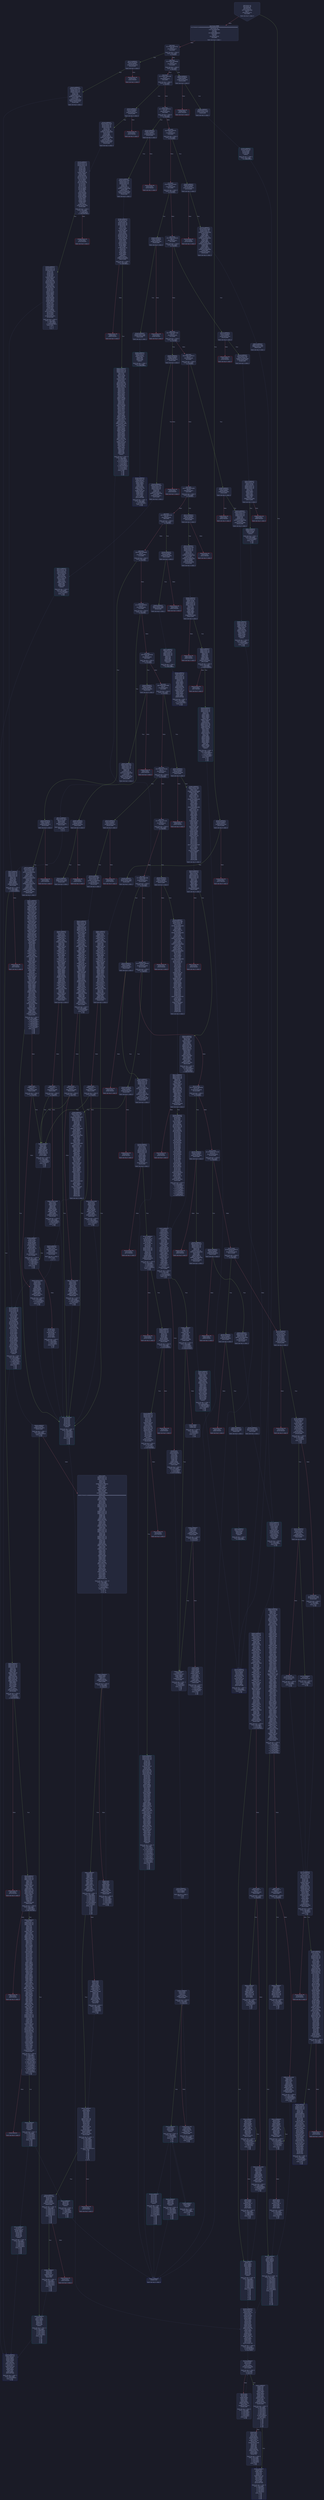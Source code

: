 digraph G {
    node [shape=box, style="filled, rounded", color="#565f89", fontcolor="#c0caf5", fontname="Helvetica", fillcolor="#24283b"];
    edge [color="#414868", fontcolor="#c0caf5", fontname="Helvetica"];
    bgcolor="#1a1b26";
    0 [ label = "[00] PUSH1 60
[02] PUSH1 40
[04] MSTORE
[05] PUSH1 04
[07] CALLDATASIZE
[08] LT
[09] PUSH2 0132
[0c] JUMPI

Stack size req: 0, sizeΔ: 0
" shape = invhouse]
    1 [ label = "[0d] PUSH4 ffffffff
[12] PUSH29 0100000000000000000000000000000000000000000000000000000000
[30] PUSH1 00
[32] CALLDATALOAD
[33] DIV
[34] AND
[35] PUSH4 06fdde03
[3a] DUP2
[3b] EQ
[3c] PUSH2 023d
[3f] JUMPI

Stack size req: 0, sizeΔ: 1
"]
    2 [ label = "[40] DUP1
[41] PUSH4 095ea7b3
[46] EQ
[47] PUSH2 02c7
[4a] JUMPI

Stack size req: 1, sizeΔ: 0
Entry->Op usage:
	0->70:EQ:1
"]
    3 [ label = "[4b] DUP1
[4c] PUSH4 18160ddd
[51] EQ
[52] PUSH2 02fd
[55] JUMPI

Stack size req: 1, sizeΔ: 0
Entry->Op usage:
	0->81:EQ:1
"]
    4 [ label = "[56] DUP1
[57] PUSH4 23b872dd
[5c] EQ
[5d] PUSH2 0322
[60] JUMPI

Stack size req: 1, sizeΔ: 0
Entry->Op usage:
	0->92:EQ:1
"]
    5 [ label = "[61] DUP1
[62] PUSH4 2b9055c3
[67] EQ
[68] PUSH2 034a
[6b] JUMPI

Stack size req: 1, sizeΔ: 0
Entry->Op usage:
	0->103:EQ:1
"]
    6 [ label = "[6c] DUP1
[6d] PUSH4 2fa267fc
[72] EQ
[73] PUSH2 036e
[76] JUMPI

Stack size req: 1, sizeΔ: 0
Entry->Op usage:
	0->114:EQ:1
"]
    7 [ label = "[77] DUP1
[78] PUSH4 313ce567
[7d] EQ
[7e] PUSH2 039a
[81] JUMPI

Stack size req: 1, sizeΔ: 0
Entry->Op usage:
	0->125:EQ:1
"]
    8 [ label = "[82] DUP1
[83] PUSH4 53f8e415
[88] EQ
[89] PUSH2 03c3
[8c] JUMPI

Stack size req: 1, sizeΔ: 0
Entry->Op usage:
	0->136:EQ:1
"]
    9 [ label = "[8d] DUP1
[8e] PUSH4 6db736df
[93] EQ
[94] PUSH2 03d9
[97] JUMPI

Stack size req: 1, sizeΔ: 0
Entry->Op usage:
	0->147:EQ:1
"]
    10 [ label = "[98] DUP1
[99] PUSH4 70a08231
[9e] EQ
[9f] PUSH2 03f8
[a2] JUMPI

Stack size req: 1, sizeΔ: 0
Entry->Op usage:
	0->158:EQ:1
"]
    11 [ label = "[a3] DUP1
[a4] PUSH4 89222698
[a9] EQ
[aa] PUSH2 0417
[ad] JUMPI

Stack size req: 1, sizeΔ: 0
Entry->Op usage:
	0->169:EQ:1
"]
    12 [ label = "[ae] DUP1
[af] PUSH4 8da5cb5b
[b4] EQ
[b5] PUSH2 043b
[b8] JUMPI

Stack size req: 1, sizeΔ: 0
Entry->Op usage:
	0->180:EQ:1
"]
    13 [ label = "[b9] DUP1
[ba] PUSH4 94fdb8df
[bf] EQ
[c0] PUSH2 046a
[c3] JUMPI

Stack size req: 1, sizeΔ: 0
Entry->Op usage:
	0->191:EQ:1
"]
    14 [ label = "[c4] DUP1
[c5] PUSH4 95d89b41
[ca] EQ
[cb] PUSH2 0496
[ce] JUMPI

Stack size req: 1, sizeΔ: 0
Entry->Op usage:
	0->202:EQ:1
"]
    15 [ label = "[cf] DUP1
[d0] PUSH4 a9059cbb
[d5] EQ
[d6] PUSH2 04a9
[d9] JUMPI

Stack size req: 1, sizeΔ: 0
Entry->Op usage:
	0->213:EQ:1
"]
    16 [ label = "[da] DUP1
[db] PUSH4 b0f23d80
[e0] EQ
[e1] PUSH2 04cb
[e4] JUMPI

Stack size req: 1, sizeΔ: 0
Entry->Op usage:
	0->224:EQ:1
"]
    17 [ label = "[e5] DUP1
[e6] PUSH4 b77ebcbb
[eb] EQ
[ec] PUSH2 0525
[ef] JUMPI

Stack size req: 1, sizeΔ: 0
Entry->Op usage:
	0->235:EQ:1
"]
    18 [ label = "[f0] DUP1
[f1] PUSH4 c73c2a45
[f6] EQ
[f7] PUSH2 053f
[fa] JUMPI

Stack size req: 1, sizeΔ: 0
Entry->Op usage:
	0->246:EQ:1
"]
    19 [ label = "[fb] DUP1
[fc] PUSH4 c906cd68
[0101] EQ
[0102] PUSH2 05ac
[0105] JUMPI

Stack size req: 1, sizeΔ: 0
Entry->Op usage:
	0->257:EQ:1
"]
    20 [ label = "[0106] DUP1
[0107] PUSH4 cae9ca51
[010c] EQ
[010d] PUSH2 05d4
[0110] JUMPI

Stack size req: 1, sizeΔ: 0
Entry->Op usage:
	0->268:EQ:1
"]
    21 [ label = "[0111] DUP1
[0112] PUSH4 dd62ed3e
[0117] EQ
[0118] PUSH2 0639
[011b] JUMPI

Stack size req: 1, sizeΔ: 0
Entry->Op usage:
	0->279:EQ:1
"]
    22 [ label = "[011c] DUP1
[011d] PUSH4 e771e193
[0122] EQ
[0123] PUSH2 065e
[0126] JUMPI

Stack size req: 1, sizeΔ: 0
Entry->Op usage:
	0->290:EQ:1
"]
    23 [ label = "[0127] DUP1
[0128] PUSH4 f5fb9137
[012d] EQ
[012e] PUSH2 0678
[0131] JUMPI

Stack size req: 1, sizeΔ: 0
Entry->Op usage:
	0->301:EQ:1
"]
    24 [ label = "[0132] JUMPDEST
[0133] PUSH1 07
[0135] SLOAD
[0136] PUSH1 00
[0138] SWAP1
[0139] DUP2
[013a] SWAP1
[013b] ISZERO
[013c] ISZERO
[013d] PUSH2 0145
[0140] JUMPI

Stack size req: 0, sizeΔ: 2
"]
    25 [ label = "[0141] PUSH1 00
[0143] DUP1
[0144] REVERT

Stack size req: 0, sizeΔ: 0
" color = "red"]
    26 [ label = "[0145] JUMPDEST
[0146] PUSH1 00
[0148] SWAP2
[0149] POP
[014a] PUSH1 00
[014c] SWAP1
[014d] POP
[014e] PUSH1 07
[0150] SLOAD
[0151] PUSH1 01
[0153] EQ
[0154] ISZERO
[0155] PUSH2 0161
[0158] JUMPI

Stack size req: 2, sizeΔ: 0
Entry->Op usage:
	0->333:POP:0
	1->329:POP:0
Entry->Exit:
	0->😵
	1->😵
"]
    27 [ label = "[0159] POP
[015a] PUSH2 03e8
[015d] PUSH2 0179
[0160] JUMP

Stack size req: 1, sizeΔ: 0
Entry->Op usage:
	0->345:POP:0
Entry->Exit:
	0->😵
"]
    28 [ label = "[0161] JUMPDEST
[0162] PUSH1 07
[0164] SLOAD
[0165] PUSH1 02
[0167] EQ
[0168] ISZERO
[0169] PUSH2 0175
[016c] JUMPI

Stack size req: 0, sizeΔ: 0
"]
    29 [ label = "[016d] POP
[016e] PUSH2 01f4
[0171] PUSH2 0179
[0174] JUMP

Stack size req: 1, sizeΔ: 0
Entry->Op usage:
	0->365:POP:0
Entry->Exit:
	0->😵
"]
    30 [ label = "[0175] JUMPDEST
[0176] POP
[0177] PUSH1 64

Stack size req: 1, sizeΔ: 0
Entry->Op usage:
	0->374:POP:0
Entry->Exit:
	0->😵
"]
    31 [ label = "[0179] JUMPDEST
[017a] PUSH1 08
[017c] SLOAD
[017d] PUSH1 01
[017f] PUSH1 a0
[0181] PUSH1 02
[0183] EXP
[0184] SUB
[0185] AND
[0186] PUSH1 00
[0188] SWAP1
[0189] DUP2
[018a] MSTORE
[018b] PUSH1 05
[018d] PUSH1 20
[018f] MSTORE
[0190] PUSH1 40
[0192] SWAP1
[0193] SHA3
[0194] SLOAD
[0195] CALLVALUE
[0196] DUP3
[0197] MUL
[0198] SWAP3
[0199] POP
[019a] DUP3
[019b] SWAP1
[019c] LT
[019d] ISZERO
[019e] PUSH2 01a6
[01a1] JUMPI

Stack size req: 2, sizeΔ: 0
Entry->Op usage:
	0->407:MUL:0
	1->409:POP:0
Entry->Exit:
	1->😵
"]
    32 [ label = "[01a2] PUSH1 00
[01a4] DUP1
[01a5] REVERT

Stack size req: 0, sizeΔ: 0
" color = "red"]
    33 [ label = "[01a6] JUMPDEST
[01a7] PUSH1 08
[01a9] DUP1
[01aa] SLOAD
[01ab] PUSH1 01
[01ad] PUSH1 a0
[01af] PUSH1 02
[01b1] EXP
[01b2] SUB
[01b3] SWAP1
[01b4] DUP2
[01b5] AND
[01b6] PUSH1 00
[01b8] SWAP1
[01b9] DUP2
[01ba] MSTORE
[01bb] PUSH1 05
[01bd] PUSH1 20
[01bf] MSTORE
[01c0] PUSH1 40
[01c2] DUP1
[01c3] DUP3
[01c4] SHA3
[01c5] DUP1
[01c6] SLOAD
[01c7] DUP8
[01c8] SWAP1
[01c9] SUB
[01ca] SWAP1
[01cb] SSTORE
[01cc] CALLER
[01cd] DUP4
[01ce] AND
[01cf] DUP3
[01d0] MSTORE
[01d1] SWAP1
[01d2] DUP2
[01d3] SWAP1
[01d4] SHA3
[01d5] DUP1
[01d6] SLOAD
[01d7] DUP7
[01d8] ADD
[01d9] SWAP1
[01da] SSTORE
[01db] SWAP2
[01dc] SLOAD
[01dd] AND
[01de] SWAP1
[01df] CALLVALUE
[01e0] DUP1
[01e1] ISZERO
[01e2] PUSH2 08fc
[01e5] MUL
[01e6] SWAP2
[01e7] MLOAD
[01e8] PUSH1 00
[01ea] PUSH1 40
[01ec] MLOAD
[01ed] DUP1
[01ee] DUP4
[01ef] SUB
[01f0] DUP2
[01f1] DUP6
[01f2] DUP9
[01f3] DUP9
[01f4] CALL
[01f5] SWAP4
[01f6] POP
[01f7] POP
[01f8] POP
[01f9] POP
[01fa] ISZERO
[01fb] ISZERO
[01fc] PUSH2 0204
[01ff] JUMPI

Stack size req: 2, sizeΔ: 0
Entry->Op usage:
	1->457:SUB:1
	1->472:ADD:0
"]
    34 [ label = "[0200] PUSH1 00
[0202] DUP1
[0203] REVERT

Stack size req: 0, sizeΔ: 0
" color = "red"]
    35 [ label = "[0204] JUMPDEST
[0205] CALLER
[0206] PUSH1 01
[0208] PUSH1 a0
[020a] PUSH1 02
[020c] EXP
[020d] SUB
[020e] AND
[020f] ADDRESS
[0210] PUSH1 01
[0212] PUSH1 a0
[0214] PUSH1 02
[0216] EXP
[0217] SUB
[0218] AND
[0219] PUSH1 00
[021b] DUP1
[021c] MLOAD
[021d] PUSH1 20
[021f] PUSH2 10e3
[0222] DUP4
[0223] CODECOPY
[0224] DUP2
[0225] MLOAD
[0226] SWAP2
[0227] MSTORE
[0228] DUP5
[0229] PUSH1 40
[022b] MLOAD
[022c] SWAP1
[022d] DUP2
[022e] MSTORE
[022f] PUSH1 20
[0231] ADD
[0232] PUSH1 40
[0234] MLOAD
[0235] DUP1
[0236] SWAP2
[0237] SUB
[0238] SWAP1
[0239] LOG3
[023a] POP
[023b] POP
[023c] STOP

Stack size req: 2, sizeΔ: -2
Entry->Op usage:
	0->570:POP:0
	1->558:MSTORE:1
	1->571:POP:0
Entry->Exit:
	0->😵
	1->😵
" color = "darkblue"]
    36 [ label = "[023d] JUMPDEST
[023e] CALLVALUE
[023f] ISZERO
[0240] PUSH2 0248
[0243] JUMPI

Stack size req: 0, sizeΔ: 0
"]
    37 [ label = "[0244] PUSH1 00
[0246] DUP1
[0247] REVERT

Stack size req: 0, sizeΔ: 0
" color = "red"]
    38 [ label = "[0248] JUMPDEST
[0249] PUSH2 0250
[024c] PUSH2 068b
[024f] JUMP

Stack size req: 0, sizeΔ: 1
"]
    39 [ label = "[0250] JUMPDEST
[0251] PUSH1 40
[0253] MLOAD
[0254] PUSH1 20
[0256] DUP1
[0257] DUP3
[0258] MSTORE
[0259] DUP2
[025a] SWAP1
[025b] DUP2
[025c] ADD
[025d] DUP4
[025e] DUP2
[025f] DUP2
[0260] MLOAD
[0261] DUP2
[0262] MSTORE
[0263] PUSH1 20
[0265] ADD
[0266] SWAP2
[0267] POP
[0268] DUP1
[0269] MLOAD
[026a] SWAP1
[026b] PUSH1 20
[026d] ADD
[026e] SWAP1
[026f] DUP1
[0270] DUP4
[0271] DUP4
[0272] PUSH1 00

Stack size req: 1, sizeΔ: 9
Entry->Op usage:
	0->608:MLOAD:0
	0->617:MLOAD:0
	0->621:ADD:1
"]
    40 [ label = "[0274] JUMPDEST
[0275] DUP4
[0276] DUP2
[0277] LT
[0278] ISZERO
[0279] PUSH2 028c
[027c] JUMPI

Stack size req: 4, sizeΔ: 0
Entry->Op usage:
	0->631:LT:0
	3->631:LT:1
"]
    41 [ label = "[027d] DUP1
[027e] DUP3
[027f] ADD
[0280] MLOAD
[0281] DUP4
[0282] DUP3
[0283] ADD
[0284] MSTORE
[0285] PUSH1 20
[0287] ADD
[0288] PUSH2 0274
[028b] JUMP

Stack size req: 3, sizeΔ: 0
Entry->Op usage:
	0->639:ADD:1
	0->643:ADD:0
	0->647:ADD:1
	1->639:ADD:0
	2->643:ADD:1
Entry->Exit:
	0->😵
"]
    42 [ label = "[028c] JUMPDEST
[028d] POP
[028e] POP
[028f] POP
[0290] POP
[0291] SWAP1
[0292] POP
[0293] SWAP1
[0294] DUP2
[0295] ADD
[0296] SWAP1
[0297] PUSH1 1f
[0299] AND
[029a] DUP1
[029b] ISZERO
[029c] PUSH2 02b9
[029f] JUMPI

Stack size req: 7, sizeΔ: -5
Entry->Op usage:
	0->653:POP:0
	1->654:POP:0
	2->655:POP:0
	3->656:POP:0
	4->661:ADD:0
	4->665:AND:1
	4->667:ISZERO:0
	5->658:POP:0
	6->661:ADD:1
Entry->Exit:
	0->😵
	1->😵
	2->😵
	3->😵
	4->0
	5->😵
	6->😵
"]
    43 [ label = "[02a0] DUP1
[02a1] DUP3
[02a2] SUB
[02a3] DUP1
[02a4] MLOAD
[02a5] PUSH1 01
[02a7] DUP4
[02a8] PUSH1 20
[02aa] SUB
[02ab] PUSH2 0100
[02ae] EXP
[02af] SUB
[02b0] NOT
[02b1] AND
[02b2] DUP2
[02b3] MSTORE
[02b4] PUSH1 20
[02b6] ADD
[02b7] SWAP2
[02b8] POP

Stack size req: 2, sizeΔ: 0
Entry->Op usage:
	0->674:SUB:1
	0->682:SUB:1
	1->674:SUB:0
	1->696:POP:0
Entry->Exit:
	1->😵
"]
    44 [ label = "[02b9] JUMPDEST
[02ba] POP
[02bb] SWAP3
[02bc] POP
[02bd] POP
[02be] POP
[02bf] PUSH1 40
[02c1] MLOAD
[02c2] DUP1
[02c3] SWAP2
[02c4] SUB
[02c5] SWAP1
[02c6] RETURN

Stack size req: 5, sizeΔ: -5
Entry->Op usage:
	0->698:POP:0
	1->708:SUB:0
	2->701:POP:0
	3->702:POP:0
	4->700:POP:0
Entry->Exit:
	0->😵
	1->😵
	2->😵
	3->😵
	4->😵
" color = "darkblue"]
    45 [ label = "[02c7] JUMPDEST
[02c8] CALLVALUE
[02c9] ISZERO
[02ca] PUSH2 02d2
[02cd] JUMPI

Stack size req: 0, sizeΔ: 0
"]
    46 [ label = "[02ce] PUSH1 00
[02d0] DUP1
[02d1] REVERT

Stack size req: 0, sizeΔ: 0
" color = "red"]
    47 [ label = "[02d2] JUMPDEST
[02d3] PUSH2 02e9
[02d6] PUSH1 01
[02d8] PUSH1 a0
[02da] PUSH1 02
[02dc] EXP
[02dd] SUB
[02de] PUSH1 04
[02e0] CALLDATALOAD
[02e1] AND
[02e2] PUSH1 24
[02e4] CALLDATALOAD
[02e5] PUSH2 0729
[02e8] JUMP

Stack size req: 0, sizeΔ: 3
"]
    48 [ label = "[02e9] JUMPDEST
[02ea] PUSH1 40
[02ec] MLOAD
[02ed] SWAP1
[02ee] ISZERO
[02ef] ISZERO
[02f0] DUP2
[02f1] MSTORE
[02f2] PUSH1 20
[02f4] ADD
[02f5] PUSH1 40
[02f7] MLOAD
[02f8] DUP1
[02f9] SWAP2
[02fa] SUB
[02fb] SWAP1
[02fc] RETURN

Stack size req: 1, sizeΔ: -1
Entry->Op usage:
	0->750:ISZERO:0
Entry->Exit:
	0->😵
" color = "darkblue"]
    49 [ label = "[02fd] JUMPDEST
[02fe] CALLVALUE
[02ff] ISZERO
[0300] PUSH2 0308
[0303] JUMPI

Stack size req: 0, sizeΔ: 0
"]
    50 [ label = "[0304] PUSH1 00
[0306] DUP1
[0307] REVERT

Stack size req: 0, sizeΔ: 0
" color = "red"]
    51 [ label = "[0308] JUMPDEST
[0309] PUSH2 0310
[030c] PUSH2 0759
[030f] JUMP

Stack size req: 0, sizeΔ: 1
"]
    52 [ label = "[0310] JUMPDEST
[0311] PUSH1 40
[0313] MLOAD
[0314] SWAP1
[0315] DUP2
[0316] MSTORE
[0317] PUSH1 20
[0319] ADD
[031a] PUSH1 40
[031c] MLOAD
[031d] DUP1
[031e] SWAP2
[031f] SUB
[0320] SWAP1
[0321] RETURN

Stack size req: 1, sizeΔ: -1
Entry->Op usage:
	0->790:MSTORE:1
Entry->Exit:
	0->😵
" color = "darkblue"]
    53 [ label = "[0322] JUMPDEST
[0323] CALLVALUE
[0324] ISZERO
[0325] PUSH2 032d
[0328] JUMPI

Stack size req: 0, sizeΔ: 0
"]
    54 [ label = "[0329] PUSH1 00
[032b] DUP1
[032c] REVERT

Stack size req: 0, sizeΔ: 0
" color = "red"]
    55 [ label = "[032d] JUMPDEST
[032e] PUSH2 02e9
[0331] PUSH1 01
[0333] PUSH1 a0
[0335] PUSH1 02
[0337] EXP
[0338] SUB
[0339] PUSH1 04
[033b] CALLDATALOAD
[033c] DUP2
[033d] AND
[033e] SWAP1
[033f] PUSH1 24
[0341] CALLDATALOAD
[0342] AND
[0343] PUSH1 44
[0345] CALLDATALOAD
[0346] PUSH2 075f
[0349] JUMP

Stack size req: 0, sizeΔ: 4
"]
    56 [ label = "[034a] JUMPDEST
[034b] CALLVALUE
[034c] ISZERO
[034d] PUSH2 0355
[0350] JUMPI

Stack size req: 0, sizeΔ: 0
"]
    57 [ label = "[0351] PUSH1 00
[0353] DUP1
[0354] REVERT

Stack size req: 0, sizeΔ: 0
" color = "red"]
    58 [ label = "[0355] JUMPDEST
[0356] PUSH2 036c
[0359] PUSH1 01
[035b] PUSH1 a0
[035d] PUSH1 02
[035f] EXP
[0360] SUB
[0361] PUSH1 04
[0363] CALLDATALOAD
[0364] AND
[0365] PUSH1 24
[0367] CALLDATALOAD
[0368] PUSH2 07d6
[036b] JUMP

Stack size req: 0, sizeΔ: 3
"]
    59 [ label = "[036c] JUMPDEST
[036d] STOP

Stack size req: 0, sizeΔ: 0
" color = "darkblue"]
    60 [ label = "[036e] JUMPDEST
[036f] CALLVALUE
[0370] ISZERO
[0371] PUSH2 0379
[0374] JUMPI

Stack size req: 0, sizeΔ: 0
"]
    61 [ label = "[0375] PUSH1 00
[0377] DUP1
[0378] REVERT

Stack size req: 0, sizeΔ: 0
" color = "red"]
    62 [ label = "[0379] JUMPDEST
[037a] PUSH2 0250
[037d] PUSH2 ffff
[0380] PUSH1 04
[0382] CALLDATALOAD
[0383] DUP2
[0384] AND
[0385] SWAP1
[0386] PUSH1 24
[0388] CALLDATALOAD
[0389] DUP2
[038a] AND
[038b] SWAP1
[038c] PUSH1 44
[038e] CALLDATALOAD
[038f] DUP2
[0390] AND
[0391] SWAP1
[0392] PUSH1 64
[0394] CALLDATALOAD
[0395] AND
[0396] PUSH2 0862
[0399] JUMP

Stack size req: 0, sizeΔ: 5
"]
    63 [ label = "[039a] JUMPDEST
[039b] CALLVALUE
[039c] ISZERO
[039d] PUSH2 03a5
[03a0] JUMPI

Stack size req: 0, sizeΔ: 0
"]
    64 [ label = "[03a1] PUSH1 00
[03a3] DUP1
[03a4] REVERT

Stack size req: 0, sizeΔ: 0
" color = "red"]
    65 [ label = "[03a5] JUMPDEST
[03a6] PUSH2 03ad
[03a9] PUSH2 0948
[03ac] JUMP

Stack size req: 0, sizeΔ: 1
"]
    66 [ label = "[03ad] JUMPDEST
[03ae] PUSH1 40
[03b0] MLOAD
[03b1] PUSH1 ff
[03b3] SWAP1
[03b4] SWAP2
[03b5] AND
[03b6] DUP2
[03b7] MSTORE
[03b8] PUSH1 20
[03ba] ADD
[03bb] PUSH1 40
[03bd] MLOAD
[03be] DUP1
[03bf] SWAP2
[03c0] SUB
[03c1] SWAP1
[03c2] RETURN

Stack size req: 1, sizeΔ: -1
Entry->Op usage:
	0->949:AND:0
	0->951:MSTORE:1
Entry->Exit:
	0->😵
" color = "darkblue"]
    67 [ label = "[03c3] JUMPDEST
[03c4] CALLVALUE
[03c5] ISZERO
[03c6] PUSH2 03ce
[03c9] JUMPI

Stack size req: 0, sizeΔ: 0
"]
    68 [ label = "[03ca] PUSH1 00
[03cc] DUP1
[03cd] REVERT

Stack size req: 0, sizeΔ: 0
" color = "red"]
    69 [ label = "[03ce] JUMPDEST
[03cf] PUSH2 036c
[03d2] PUSH1 04
[03d4] CALLDATALOAD
[03d5] PUSH2 0951
[03d8] JUMP

Stack size req: 0, sizeΔ: 2
"]
    70 [ label = "[03d9] JUMPDEST
[03da] CALLVALUE
[03db] ISZERO
[03dc] PUSH2 03e4
[03df] JUMPI

Stack size req: 0, sizeΔ: 0
"]
    71 [ label = "[03e0] PUSH1 00
[03e2] DUP1
[03e3] REVERT

Stack size req: 0, sizeΔ: 0
" color = "red"]
    72 [ label = "[03e4] JUMPDEST
[03e5] PUSH2 02e9
[03e8] PUSH1 01
[03ea] PUSH1 a0
[03ec] PUSH1 02
[03ee] EXP
[03ef] SUB
[03f0] PUSH1 04
[03f2] CALLDATALOAD
[03f3] AND
[03f4] PUSH2 0971
[03f7] JUMP

Stack size req: 0, sizeΔ: 2
"]
    73 [ label = "[03f8] JUMPDEST
[03f9] CALLVALUE
[03fa] ISZERO
[03fb] PUSH2 0403
[03fe] JUMPI

Stack size req: 0, sizeΔ: 0
"]
    74 [ label = "[03ff] PUSH1 00
[0401] DUP1
[0402] REVERT

Stack size req: 0, sizeΔ: 0
" color = "red"]
    75 [ label = "[0403] JUMPDEST
[0404] PUSH2 0310
[0407] PUSH1 01
[0409] PUSH1 a0
[040b] PUSH1 02
[040d] EXP
[040e] SUB
[040f] PUSH1 04
[0411] CALLDATALOAD
[0412] AND
[0413] PUSH2 0986
[0416] JUMP

Stack size req: 0, sizeΔ: 2
"]
    76 [ label = "[0417] JUMPDEST
[0418] CALLVALUE
[0419] ISZERO
[041a] PUSH2 0422
[041d] JUMPI

Stack size req: 0, sizeΔ: 0
"]
    77 [ label = "[041e] PUSH1 00
[0420] DUP1
[0421] REVERT

Stack size req: 0, sizeΔ: 0
" color = "red"]
    78 [ label = "[0422] JUMPDEST
[0423] PUSH2 036c
[0426] PUSH1 01
[0428] PUSH1 a0
[042a] PUSH1 02
[042c] EXP
[042d] SUB
[042e] PUSH1 04
[0430] CALLDATALOAD
[0431] AND
[0432] PUSH1 24
[0434] CALLDATALOAD
[0435] ISZERO
[0436] ISZERO
[0437] PUSH2 0998
[043a] JUMP

Stack size req: 0, sizeΔ: 3
"]
    79 [ label = "[043b] JUMPDEST
[043c] CALLVALUE
[043d] ISZERO
[043e] PUSH2 0446
[0441] JUMPI

Stack size req: 0, sizeΔ: 0
"]
    80 [ label = "[0442] PUSH1 00
[0444] DUP1
[0445] REVERT

Stack size req: 0, sizeΔ: 0
" color = "red"]
    81 [ label = "[0446] JUMPDEST
[0447] PUSH2 044e
[044a] PUSH2 09f3
[044d] JUMP

Stack size req: 0, sizeΔ: 1
"]
    82 [ label = "[044e] JUMPDEST
[044f] PUSH1 40
[0451] MLOAD
[0452] PUSH1 01
[0454] PUSH1 a0
[0456] PUSH1 02
[0458] EXP
[0459] SUB
[045a] SWAP1
[045b] SWAP2
[045c] AND
[045d] DUP2
[045e] MSTORE
[045f] PUSH1 20
[0461] ADD
[0462] PUSH1 40
[0464] MLOAD
[0465] DUP1
[0466] SWAP2
[0467] SUB
[0468] SWAP1
[0469] RETURN

Stack size req: 1, sizeΔ: -1
Entry->Op usage:
	0->1116:AND:0
	0->1118:MSTORE:1
Entry->Exit:
	0->😵
" color = "darkblue"]
    83 [ label = "[046a] JUMPDEST
[046b] CALLVALUE
[046c] ISZERO
[046d] PUSH2 0475
[0470] JUMPI

Stack size req: 0, sizeΔ: 0
"]
    84 [ label = "[0471] PUSH1 00
[0473] DUP1
[0474] REVERT

Stack size req: 0, sizeΔ: 0
" color = "red"]
    85 [ label = "[0475] JUMPDEST
[0476] PUSH2 0250
[0479] PUSH2 ffff
[047c] PUSH1 04
[047e] CALLDATALOAD
[047f] DUP2
[0480] AND
[0481] SWAP1
[0482] PUSH1 24
[0484] CALLDATALOAD
[0485] DUP2
[0486] AND
[0487] SWAP1
[0488] PUSH1 44
[048a] CALLDATALOAD
[048b] DUP2
[048c] AND
[048d] SWAP1
[048e] PUSH1 64
[0490] CALLDATALOAD
[0491] AND
[0492] PUSH2 0a02
[0495] JUMP

Stack size req: 0, sizeΔ: 5
"]
    86 [ label = "[0496] JUMPDEST
[0497] CALLVALUE
[0498] ISZERO
[0499] PUSH2 04a1
[049c] JUMPI

Stack size req: 0, sizeΔ: 0
"]
    87 [ label = "[049d] PUSH1 00
[049f] DUP1
[04a0] REVERT

Stack size req: 0, sizeΔ: 0
" color = "red"]
    88 [ label = "[04a1] JUMPDEST
[04a2] PUSH2 0250
[04a5] PUSH2 0aa6
[04a8] JUMP

Stack size req: 0, sizeΔ: 1
"]
    89 [ label = "[04a9] JUMPDEST
[04aa] CALLVALUE
[04ab] ISZERO
[04ac] PUSH2 04b4
[04af] JUMPI

Stack size req: 0, sizeΔ: 0
"]
    90 [ label = "[04b0] PUSH1 00
[04b2] DUP1
[04b3] REVERT

Stack size req: 0, sizeΔ: 0
" color = "red"]
    91 [ label = "[04b4] JUMPDEST
[04b5] PUSH2 036c
[04b8] PUSH1 01
[04ba] PUSH1 a0
[04bc] PUSH1 02
[04be] EXP
[04bf] SUB
[04c0] PUSH1 04
[04c2] CALLDATALOAD
[04c3] AND
[04c4] PUSH1 24
[04c6] CALLDATALOAD
[04c7] PUSH2 0b11
[04ca] JUMP

Stack size req: 0, sizeΔ: 3
"]
    92 [ label = "[04cb] JUMPDEST
[04cc] CALLVALUE
[04cd] ISZERO
[04ce] PUSH2 04d6
[04d1] JUMPI

Stack size req: 0, sizeΔ: 0
"]
    93 [ label = "[04d2] PUSH1 00
[04d4] DUP1
[04d5] REVERT

Stack size req: 0, sizeΔ: 0
" color = "red"]
    94 [ label = "[04d6] JUMPDEST
[04d7] PUSH2 036c
[04da] PUSH1 04
[04dc] DUP1
[04dd] CALLDATALOAD
[04de] PUSH2 ffff
[04e1] AND
[04e2] SWAP1
[04e3] PUSH1 44
[04e5] PUSH1 24
[04e7] DUP1
[04e8] CALLDATALOAD
[04e9] SWAP1
[04ea] DUP2
[04eb] ADD
[04ec] SWAP1
[04ed] DUP4
[04ee] ADD
[04ef] CALLDATALOAD
[04f0] DUP1
[04f1] PUSH1 20
[04f3] PUSH1 1f
[04f5] DUP3
[04f6] ADD
[04f7] DUP2
[04f8] SWAP1
[04f9] DIV
[04fa] DUP2
[04fb] MUL
[04fc] ADD
[04fd] PUSH1 40
[04ff] MLOAD
[0500] SWAP1
[0501] DUP2
[0502] ADD
[0503] PUSH1 40
[0505] MSTORE
[0506] DUP2
[0507] DUP2
[0508] MSTORE
[0509] SWAP3
[050a] SWAP2
[050b] SWAP1
[050c] PUSH1 20
[050e] DUP5
[050f] ADD
[0510] DUP4
[0511] DUP4
[0512] DUP1
[0513] DUP3
[0514] DUP5
[0515] CALLDATACOPY
[0516] POP
[0517] SWAP5
[0518] SWAP7
[0519] POP
[051a] PUSH2 0b20
[051d] SWAP6
[051e] POP
[051f] POP
[0520] POP
[0521] POP
[0522] POP
[0523] POP
[0524] JUMP

Stack size req: 0, sizeΔ: 3
"]
    95 [ label = "[0525] JUMPDEST
[0526] CALLVALUE
[0527] ISZERO
[0528] PUSH2 0530
[052b] JUMPI

Stack size req: 0, sizeΔ: 0
"]
    96 [ label = "[052c] PUSH1 00
[052e] DUP1
[052f] REVERT

Stack size req: 0, sizeΔ: 0
" color = "red"]
    97 [ label = "[0530] JUMPDEST
[0531] PUSH2 0250
[0534] PUSH2 ffff
[0537] PUSH1 04
[0539] CALLDATALOAD
[053a] AND
[053b] PUSH2 0b64
[053e] JUMP

Stack size req: 0, sizeΔ: 2
"]
    98 [ label = "[053f] JUMPDEST
[0540] CALLVALUE
[0541] ISZERO
[0542] PUSH2 054a
[0545] JUMPI

Stack size req: 0, sizeΔ: 0
"]
    99 [ label = "[0546] PUSH1 00
[0548] DUP1
[0549] REVERT

Stack size req: 0, sizeΔ: 0
" color = "red"]
    100 [ label = "[054a] JUMPDEST
[054b] PUSH2 036c
[054e] PUSH2 ffff
[0551] PUSH1 04
[0553] DUP1
[0554] CALLDATALOAD
[0555] DUP3
[0556] AND
[0557] SWAP2
[0558] PUSH1 24
[055a] DUP1
[055b] CALLDATALOAD
[055c] DUP3
[055d] AND
[055e] SWAP3
[055f] PUSH1 44
[0561] CALLDATALOAD
[0562] DUP4
[0563] AND
[0564] SWAP3
[0565] PUSH1 64
[0567] CALLDATALOAD
[0568] AND
[0569] SWAP2
[056a] PUSH1 a4
[056c] SWAP1
[056d] PUSH1 84
[056f] CALLDATALOAD
[0570] SWAP1
[0571] DUP2
[0572] ADD
[0573] SWAP1
[0574] DUP4
[0575] ADD
[0576] CALLDATALOAD
[0577] DUP1
[0578] PUSH1 20
[057a] PUSH1 1f
[057c] DUP3
[057d] ADD
[057e] DUP2
[057f] SWAP1
[0580] DIV
[0581] DUP2
[0582] MUL
[0583] ADD
[0584] PUSH1 40
[0586] MLOAD
[0587] SWAP1
[0588] DUP2
[0589] ADD
[058a] PUSH1 40
[058c] MSTORE
[058d] DUP2
[058e] DUP2
[058f] MSTORE
[0590] SWAP3
[0591] SWAP2
[0592] SWAP1
[0593] PUSH1 20
[0595] DUP5
[0596] ADD
[0597] DUP4
[0598] DUP4
[0599] DUP1
[059a] DUP3
[059b] DUP5
[059c] CALLDATACOPY
[059d] POP
[059e] SWAP5
[059f] SWAP7
[05a0] POP
[05a1] PUSH2 0be1
[05a4] SWAP6
[05a5] POP
[05a6] POP
[05a7] POP
[05a8] POP
[05a9] POP
[05aa] POP
[05ab] JUMP

Stack size req: 0, sizeΔ: 6
"]
    101 [ label = "[05ac] JUMPDEST
[05ad] CALLVALUE
[05ae] ISZERO
[05af] PUSH2 05b7
[05b2] JUMPI

Stack size req: 0, sizeΔ: 0
"]
    102 [ label = "[05b3] PUSH1 00
[05b5] DUP1
[05b6] REVERT

Stack size req: 0, sizeΔ: 0
" color = "red"]
    103 [ label = "[05b7] JUMPDEST
[05b8] PUSH2 036c
[05bb] PUSH1 01
[05bd] PUSH1 a0
[05bf] PUSH1 02
[05c1] EXP
[05c2] SUB
[05c3] PUSH1 04
[05c5] CALLDATALOAD
[05c6] DUP2
[05c7] AND
[05c8] SWAP1
[05c9] PUSH1 24
[05cb] CALLDATALOAD
[05cc] AND
[05cd] PUSH1 44
[05cf] CALLDATALOAD
[05d0] PUSH2 0c58
[05d3] JUMP

Stack size req: 0, sizeΔ: 4
"]
    104 [ label = "[05d4] JUMPDEST
[05d5] CALLVALUE
[05d6] ISZERO
[05d7] PUSH2 05df
[05da] JUMPI

Stack size req: 0, sizeΔ: 0
"]
    105 [ label = "[05db] PUSH1 00
[05dd] DUP1
[05de] REVERT

Stack size req: 0, sizeΔ: 0
" color = "red"]
    106 [ label = "[05df] JUMPDEST
[05e0] PUSH2 02e9
[05e3] PUSH1 04
[05e5] DUP1
[05e6] CALLDATALOAD
[05e7] PUSH1 01
[05e9] PUSH1 a0
[05eb] PUSH1 02
[05ed] EXP
[05ee] SUB
[05ef] AND
[05f0] SWAP1
[05f1] PUSH1 24
[05f3] DUP1
[05f4] CALLDATALOAD
[05f5] SWAP2
[05f6] SWAP1
[05f7] PUSH1 64
[05f9] SWAP1
[05fa] PUSH1 44
[05fc] CALLDATALOAD
[05fd] SWAP1
[05fe] DUP2
[05ff] ADD
[0600] SWAP1
[0601] DUP4
[0602] ADD
[0603] CALLDATALOAD
[0604] DUP1
[0605] PUSH1 20
[0607] PUSH1 1f
[0609] DUP3
[060a] ADD
[060b] DUP2
[060c] SWAP1
[060d] DIV
[060e] DUP2
[060f] MUL
[0610] ADD
[0611] PUSH1 40
[0613] MLOAD
[0614] SWAP1
[0615] DUP2
[0616] ADD
[0617] PUSH1 40
[0619] MSTORE
[061a] DUP2
[061b] DUP2
[061c] MSTORE
[061d] SWAP3
[061e] SWAP2
[061f] SWAP1
[0620] PUSH1 20
[0622] DUP5
[0623] ADD
[0624] DUP4
[0625] DUP4
[0626] DUP1
[0627] DUP3
[0628] DUP5
[0629] CALLDATACOPY
[062a] POP
[062b] SWAP5
[062c] SWAP7
[062d] POP
[062e] PUSH2 0d29
[0631] SWAP6
[0632] POP
[0633] POP
[0634] POP
[0635] POP
[0636] POP
[0637] POP
[0638] JUMP

Stack size req: 0, sizeΔ: 4
"]
    107 [ label = "[0639] JUMPDEST
[063a] CALLVALUE
[063b] ISZERO
[063c] PUSH2 0644
[063f] JUMPI

Stack size req: 0, sizeΔ: 0
"]
    108 [ label = "[0640] PUSH1 00
[0642] DUP1
[0643] REVERT

Stack size req: 0, sizeΔ: 0
" color = "red"]
    109 [ label = "[0644] JUMPDEST
[0645] PUSH2 0310
[0648] PUSH1 01
[064a] PUSH1 a0
[064c] PUSH1 02
[064e] EXP
[064f] SUB
[0650] PUSH1 04
[0652] CALLDATALOAD
[0653] DUP2
[0654] AND
[0655] SWAP1
[0656] PUSH1 24
[0658] CALLDATALOAD
[0659] AND
[065a] PUSH2 0e5b
[065d] JUMP

Stack size req: 0, sizeΔ: 3
"]
    110 [ label = "[065e] JUMPDEST
[065f] CALLVALUE
[0660] ISZERO
[0661] PUSH2 0669
[0664] JUMPI

Stack size req: 0, sizeΔ: 0
"]
    111 [ label = "[0665] PUSH1 00
[0667] DUP1
[0668] REVERT

Stack size req: 0, sizeΔ: 0
" color = "red"]
    112 [ label = "[0669] JUMPDEST
[066a] PUSH2 0250
[066d] PUSH2 ffff
[0670] PUSH1 04
[0672] CALLDATALOAD
[0673] AND
[0674] PUSH2 0e78
[0677] JUMP

Stack size req: 0, sizeΔ: 2
"]
    113 [ label = "[0678] JUMPDEST
[0679] CALLVALUE
[067a] ISZERO
[067b] PUSH2 0683
[067e] JUMPI

Stack size req: 0, sizeΔ: 0
"]
    114 [ label = "[067f] PUSH1 00
[0681] DUP1
[0682] REVERT

Stack size req: 0, sizeΔ: 0
" color = "red"]
    115 [ label = "[0683] JUMPDEST
[0684] PUSH2 0310
[0687] PUSH2 0f3b
[068a] JUMP

Stack size req: 0, sizeΔ: 1
"]
    116 [ label = "[068b] JUMPDEST
[068c] PUSH1 01
[068e] DUP1
[068f] SLOAD
[0690] PUSH1 01
[0692] DUP2
[0693] PUSH1 01
[0695] AND
[0696] ISZERO
[0697] PUSH2 0100
[069a] MUL
[069b] SUB
[069c] AND
[069d] PUSH1 02
[069f] SWAP1
[06a0] DIV
[06a1] DUP1
[06a2] PUSH1 1f
[06a4] ADD
[06a5] PUSH1 20
[06a7] DUP1
[06a8] SWAP2
[06a9] DIV
[06aa] MUL
[06ab] PUSH1 20
[06ad] ADD
[06ae] PUSH1 40
[06b0] MLOAD
[06b1] SWAP1
[06b2] DUP2
[06b3] ADD
[06b4] PUSH1 40
[06b6] MSTORE
[06b7] DUP1
[06b8] SWAP3
[06b9] SWAP2
[06ba] SWAP1
[06bb] DUP2
[06bc] DUP2
[06bd] MSTORE
[06be] PUSH1 20
[06c0] ADD
[06c1] DUP3
[06c2] DUP1
[06c3] SLOAD
[06c4] PUSH1 01
[06c6] DUP2
[06c7] PUSH1 01
[06c9] AND
[06ca] ISZERO
[06cb] PUSH2 0100
[06ce] MUL
[06cf] SUB
[06d0] AND
[06d1] PUSH1 02
[06d3] SWAP1
[06d4] DIV
[06d5] DUP1
[06d6] ISZERO
[06d7] PUSH2 0721
[06da] JUMPI

Stack size req: 0, sizeΔ: 6
"]
    117 [ label = "[06db] DUP1
[06dc] PUSH1 1f
[06de] LT
[06df] PUSH2 06f6
[06e2] JUMPI

Stack size req: 1, sizeΔ: 0
Entry->Op usage:
	0->1758:LT:1
"]
    118 [ label = "[06e3] PUSH2 0100
[06e6] DUP1
[06e7] DUP4
[06e8] SLOAD
[06e9] DIV
[06ea] MUL
[06eb] DUP4
[06ec] MSTORE
[06ed] SWAP2
[06ee] PUSH1 20
[06f0] ADD
[06f1] SWAP2
[06f2] PUSH2 0721
[06f5] JUMP

Stack size req: 3, sizeΔ: 0
Entry->Op usage:
	1->1768:SLOAD:0
	2->1772:MSTORE:0
	2->1776:ADD:1
Entry->Exit:
	2->😵
"]
    119 [ label = "[06f6] JUMPDEST
[06f7] DUP3
[06f8] ADD
[06f9] SWAP2
[06fa] SWAP1
[06fb] PUSH1 00
[06fd] MSTORE
[06fe] PUSH1 20
[0700] PUSH1 00
[0702] SHA3
[0703] SWAP1

Stack size req: 3, sizeΔ: 0
Entry->Op usage:
	0->1784:ADD:1
	1->1789:MSTORE:1
	2->1784:ADD:0
Entry->Exit:
	0->😵
	1->😵
	2->0
"]
    120 [ label = "[0704] JUMPDEST
[0705] DUP2
[0706] SLOAD
[0707] DUP2
[0708] MSTORE
[0709] SWAP1
[070a] PUSH1 01
[070c] ADD
[070d] SWAP1
[070e] PUSH1 20
[0710] ADD
[0711] DUP1
[0712] DUP4
[0713] GT
[0714] PUSH2 0704
[0717] JUMPI

Stack size req: 3, sizeΔ: 0
Entry->Op usage:
	0->1800:MSTORE:0
	0->1808:ADD:1
	1->1798:SLOAD:0
	1->1804:ADD:1
	2->1811:GT:0
Entry->Exit:
	0->😵
	1->😵
"]
    121 [ label = "[0718] DUP3
[0719] SWAP1
[071a] SUB
[071b] PUSH1 1f
[071d] AND
[071e] DUP3
[071f] ADD
[0720] SWAP2

Stack size req: 3, sizeΔ: 0
Entry->Op usage:
	0->1818:SUB:0
	2->1818:SUB:1
	2->1823:ADD:0
Entry->Exit:
	0->😵
	2->0
"]
    122 [ label = "[0721] JUMPDEST
[0722] POP
[0723] POP
[0724] POP
[0725] POP
[0726] POP
[0727] DUP2
[0728] JUMP
Indirect!

Stack size req: 7, sizeΔ: -5
Entry->Op usage:
	0->1826:POP:0
	1->1827:POP:0
	2->1828:POP:0
	3->1829:POP:0
	4->1830:POP:0
	6->1832:JUMP:0
Entry->Exit:
	0->😵
	1->😵
	2->😵
	3->😵
	4->😵
" color = "teal"]
    123 [ label = "[0729] JUMPDEST
[072a] PUSH1 01
[072c] PUSH1 a0
[072e] PUSH1 02
[0730] EXP
[0731] SUB
[0732] CALLER
[0733] DUP2
[0734] AND
[0735] PUSH1 00
[0737] SWAP1
[0738] DUP2
[0739] MSTORE
[073a] PUSH1 06
[073c] PUSH1 20
[073e] SWAP1
[073f] DUP2
[0740] MSTORE
[0741] PUSH1 40
[0743] DUP1
[0744] DUP4
[0745] SHA3
[0746] SWAP4
[0747] DUP7
[0748] AND
[0749] DUP4
[074a] MSTORE
[074b] SWAP3
[074c] SWAP1
[074d] MSTORE
[074e] SHA3
[074f] DUP2
[0750] SWAP1
[0751] SSTORE
[0752] PUSH1 01
[0754] SWAP3
[0755] SWAP2
[0756] POP
[0757] POP
[0758] JUMP
Indirect!

Stack size req: 3, sizeΔ: -2
Entry->Op usage:
	0->1873:SSTORE:1
	0->1879:POP:0
	1->1864:AND:0
	1->1866:MSTORE:1
	1->1878:POP:0
	2->1880:JUMP:0
Entry->Exit:
	0->😵
	1->😵
	2->😵
" color = "teal"]
    124 [ label = "[0759] JUMPDEST
[075a] PUSH1 04
[075c] SLOAD
[075d] DUP2
[075e] JUMP
Indirect!

Stack size req: 1, sizeΔ: 1
Entry->Op usage:
	0->1886:JUMP:0
" color = "teal"]
    125 [ label = "[075f] JUMPDEST
[0760] PUSH1 01
[0762] PUSH1 a0
[0764] PUSH1 02
[0766] EXP
[0767] SUB
[0768] DUP1
[0769] DUP5
[076a] AND
[076b] PUSH1 00
[076d] SWAP1
[076e] DUP2
[076f] MSTORE
[0770] PUSH1 06
[0772] PUSH1 20
[0774] SWAP1
[0775] DUP2
[0776] MSTORE
[0777] PUSH1 40
[0779] DUP1
[077a] DUP4
[077b] SHA3
[077c] CALLER
[077d] SWAP1
[077e] SWAP5
[077f] AND
[0780] DUP4
[0781] MSTORE
[0782] SWAP3
[0783] SWAP1
[0784] MSTORE
[0785] SWAP1
[0786] DUP2
[0787] SHA3
[0788] SLOAD
[0789] DUP3
[078a] GT
[078b] ISZERO
[078c] PUSH2 0794
[078f] JUMPI

Stack size req: 3, sizeΔ: 1
Entry->Op usage:
	0->1930:GT:0
	2->1898:AND:0
	2->1903:MSTORE:1
"]
    126 [ label = "[0790] PUSH1 00
[0792] DUP1
[0793] REVERT

Stack size req: 0, sizeΔ: 0
" color = "red"]
    127 [ label = "[0794] JUMPDEST
[0795] PUSH1 01
[0797] PUSH1 a0
[0799] PUSH1 02
[079b] EXP
[079c] SUB
[079d] DUP1
[079e] DUP6
[079f] AND
[07a0] PUSH1 00
[07a2] SWAP1
[07a3] DUP2
[07a4] MSTORE
[07a5] PUSH1 06
[07a7] PUSH1 20
[07a9] SWAP1
[07aa] DUP2
[07ab] MSTORE
[07ac] PUSH1 40
[07ae] DUP1
[07af] DUP4
[07b0] SHA3
[07b1] CALLER
[07b2] SWAP1
[07b3] SWAP5
[07b4] AND
[07b5] DUP4
[07b6] MSTORE
[07b7] SWAP3
[07b8] SWAP1
[07b9] MSTORE
[07ba] SHA3
[07bb] DUP1
[07bc] SLOAD
[07bd] DUP4
[07be] SWAP1
[07bf] SUB
[07c0] SWAP1
[07c1] SSTORE
[07c2] PUSH2 07cc
[07c5] DUP5
[07c6] DUP5
[07c7] DUP5
[07c8] PUSH2 0f41
[07cb] JUMP

Stack size req: 4, sizeΔ: 4
Entry->Op usage:
	1->1983:SUB:1
	3->1951:AND:0
	3->1956:MSTORE:1
Entry->Exit:
	1->0, 5
	2->1, 6
	3->2, 7
"]
    128 [ label = "[07cc] JUMPDEST
[07cd] POP
[07ce] PUSH1 01
[07d0] SWAP4
[07d1] SWAP3
[07d2] POP
[07d3] POP
[07d4] POP
[07d5] JUMP
Indirect!

Stack size req: 5, sizeΔ: -4
Entry->Op usage:
	0->1997:POP:0
	1->2003:POP:0
	2->2004:POP:0
	3->2002:POP:0
	4->2005:JUMP:0
Entry->Exit:
	0->😵
	1->😵
	2->😵
	3->😵
	4->😵
" color = "teal"]
    129 [ label = "[07d6] JUMPDEST
[07d7] PUSH1 03
[07d9] SLOAD
[07da] PUSH1 01
[07dc] PUSH1 a0
[07de] PUSH1 02
[07e0] EXP
[07e1] SUB
[07e2] CALLER
[07e3] AND
[07e4] PUSH1 00
[07e6] SWAP1
[07e7] DUP2
[07e8] MSTORE
[07e9] PUSH1 05
[07eb] PUSH1 20
[07ed] MSTORE
[07ee] PUSH1 40
[07f0] SWAP1
[07f1] SHA3
[07f2] SLOAD
[07f3] PUSH1 ff
[07f5] SWAP1
[07f6] SWAP2
[07f7] AND
[07f8] PUSH1 0a
[07fa] EXP
[07fb] DUP3
[07fc] MUL
[07fd] SWAP1
[07fe] DUP2
[07ff] SWAP1
[0800] LT
[0801] ISZERO
[0802] PUSH2 080a
[0805] JUMPI

Stack size req: 1, sizeΔ: 1
Entry->Op usage:
	0->2044:MUL:0
"]
    130 [ label = "[0806] PUSH1 00
[0808] DUP1
[0809] REVERT

Stack size req: 0, sizeΔ: 0
" color = "red"]
    131 [ label = "[080a] JUMPDEST
[080b] PUSH1 01
[080d] PUSH1 a0
[080f] PUSH1 02
[0811] EXP
[0812] SUB
[0813] CALLER
[0814] DUP2
[0815] AND
[0816] PUSH1 00
[0818] DUP2
[0819] DUP2
[081a] MSTORE
[081b] PUSH1 05
[081d] PUSH1 20
[081f] MSTORE
[0820] PUSH1 40
[0822] DUP1
[0823] DUP3
[0824] SHA3
[0825] DUP1
[0826] SLOAD
[0827] DUP7
[0828] SWAP1
[0829] SUB
[082a] SWAP1
[082b] SSTORE
[082c] SWAP3
[082d] DUP7
[082e] AND
[082f] DUP1
[0830] DUP3
[0831] MSTORE
[0832] SWAP1
[0833] DUP4
[0834] SWAP1
[0835] SHA3
[0836] DUP1
[0837] SLOAD
[0838] DUP6
[0839] ADD
[083a] SWAP1
[083b] SSTORE
[083c] SWAP2
[083d] PUSH1 00
[083f] DUP1
[0840] MLOAD
[0841] PUSH1 20
[0843] PUSH2 10e3
[0846] DUP4
[0847] CODECOPY
[0848] DUP2
[0849] MLOAD
[084a] SWAP2
[084b] MSTORE
[084c] SWAP1
[084d] DUP5
[084e] SWAP1
[084f] MLOAD
[0850] SWAP1
[0851] DUP2
[0852] MSTORE
[0853] PUSH1 20
[0855] ADD
[0856] PUSH1 40
[0858] MLOAD
[0859] DUP1
[085a] SWAP2
[085b] SUB
[085c] SWAP1
[085d] LOG3
[085e] POP
[085f] POP
[0860] POP
[0861] JUMP
Indirect!

Stack size req: 4, sizeΔ: -4
Entry->Op usage:
	0->2089:SUB:1
	0->2105:ADD:0
	0->2130:MSTORE:1
	0->2142:POP:0
	1->2143:POP:0
	2->2094:AND:0
	2->2097:MSTORE:1
	2->2141:LOG3:4
	2->2144:POP:0
	3->2145:JUMP:0
Entry->Exit:
	0->😵
	1->😵
	2->😵
	3->😵
" color = "teal"]
    132 [ label = "[0862] JUMPDEST
[0863] PUSH2 086a
[0866] PUSH2 1035
[0869] JUMP

Stack size req: 0, sizeΔ: 1
"]
    133 [ label = "[086a] JUMPDEST
[086b] PUSH2 ffff
[086e] DUP1
[086f] DUP7
[0870] AND
[0871] PUSH1 00
[0873] SWAP1
[0874] DUP2
[0875] MSTORE
[0876] PUSH1 0a
[0878] PUSH1 20
[087a] SWAP1
[087b] DUP2
[087c] MSTORE
[087d] PUSH1 40
[087f] DUP1
[0880] DUP4
[0881] SHA3
[0882] DUP9
[0883] DUP6
[0884] AND
[0885] DUP5
[0886] MSTORE
[0887] DUP3
[0888] MSTORE
[0889] DUP1
[088a] DUP4
[088b] SHA3
[088c] DUP8
[088d] DUP6
[088e] AND
[088f] DUP5
[0890] MSTORE
[0891] DUP3
[0892] MSTORE
[0893] DUP1
[0894] DUP4
[0895] SHA3
[0896] SWAP4
[0897] DUP7
[0898] AND
[0899] DUP4
[089a] MSTORE
[089b] SWAP3
[089c] DUP2
[089d] MSTORE
[089e] SWAP1
[089f] DUP3
[08a0] SWAP1
[08a1] SHA3
[08a2] DUP1
[08a3] SLOAD
[08a4] SWAP1
[08a5] SWAP3
[08a6] PUSH1 02
[08a8] PUSH1 00
[08aa] NOT
[08ab] PUSH2 0100
[08ae] PUSH1 01
[08b0] DUP6
[08b1] AND
[08b2] ISZERO
[08b3] MUL
[08b4] ADD
[08b5] SWAP1
[08b6] SWAP3
[08b7] AND
[08b8] SWAP2
[08b9] SWAP1
[08ba] SWAP2
[08bb] DIV
[08bc] SWAP2
[08bd] PUSH1 1f
[08bf] DUP4
[08c0] ADD
[08c1] DUP2
[08c2] SWAP1
[08c3] DIV
[08c4] DUP2
[08c5] MUL
[08c6] ADD
[08c7] SWAP1
[08c8] MLOAD
[08c9] SWAP1
[08ca] DUP2
[08cb] ADD
[08cc] PUSH1 40
[08ce] MSTORE
[08cf] DUP1
[08d0] SWAP3
[08d1] SWAP2
[08d2] SWAP1
[08d3] DUP2
[08d4] DUP2
[08d5] MSTORE
[08d6] PUSH1 20
[08d8] ADD
[08d9] DUP3
[08da] DUP1
[08db] SLOAD
[08dc] PUSH1 01
[08de] DUP2
[08df] PUSH1 01
[08e1] AND
[08e2] ISZERO
[08e3] PUSH2 0100
[08e6] MUL
[08e7] SUB
[08e8] AND
[08e9] PUSH1 02
[08eb] SWAP1
[08ec] DIV
[08ed] DUP1
[08ee] ISZERO
[08ef] PUSH2 0939
[08f2] JUMPI

Stack size req: 5, sizeΔ: 6
Entry->Op usage:
	1->2200:AND:0
	1->2202:MSTORE:1
	2->2190:AND:1
	2->2192:MSTORE:1
	3->2180:AND:1
	3->2182:MSTORE:1
	4->2160:AND:0
	4->2165:MSTORE:1
"]
    134 [ label = "[08f3] DUP1
[08f4] PUSH1 1f
[08f6] LT
[08f7] PUSH2 090e
[08fa] JUMPI

Stack size req: 1, sizeΔ: 0
Entry->Op usage:
	0->2294:LT:1
"]
    135 [ label = "[08fb] PUSH2 0100
[08fe] DUP1
[08ff] DUP4
[0900] SLOAD
[0901] DIV
[0902] MUL
[0903] DUP4
[0904] MSTORE
[0905] SWAP2
[0906] PUSH1 20
[0908] ADD
[0909] SWAP2
[090a] PUSH2 0939
[090d] JUMP

Stack size req: 3, sizeΔ: 0
Entry->Op usage:
	1->2304:SLOAD:0
	2->2308:MSTORE:0
	2->2312:ADD:1
Entry->Exit:
	2->😵
"]
    136 [ label = "[090e] JUMPDEST
[090f] DUP3
[0910] ADD
[0911] SWAP2
[0912] SWAP1
[0913] PUSH1 00
[0915] MSTORE
[0916] PUSH1 20
[0918] PUSH1 00
[091a] SHA3
[091b] SWAP1

Stack size req: 3, sizeΔ: 0
Entry->Op usage:
	0->2320:ADD:1
	1->2325:MSTORE:1
	2->2320:ADD:0
Entry->Exit:
	0->😵
	1->😵
	2->0
"]
    137 [ label = "[091c] JUMPDEST
[091d] DUP2
[091e] SLOAD
[091f] DUP2
[0920] MSTORE
[0921] SWAP1
[0922] PUSH1 01
[0924] ADD
[0925] SWAP1
[0926] PUSH1 20
[0928] ADD
[0929] DUP1
[092a] DUP4
[092b] GT
[092c] PUSH2 091c
[092f] JUMPI

Stack size req: 3, sizeΔ: 0
Entry->Op usage:
	0->2336:MSTORE:0
	0->2344:ADD:1
	1->2334:SLOAD:0
	1->2340:ADD:1
	2->2347:GT:0
Entry->Exit:
	0->😵
	1->😵
"]
    138 [ label = "[0930] DUP3
[0931] SWAP1
[0932] SUB
[0933] PUSH1 1f
[0935] AND
[0936] DUP3
[0937] ADD
[0938] SWAP2

Stack size req: 3, sizeΔ: 0
Entry->Op usage:
	0->2354:SUB:0
	2->2354:SUB:1
	2->2359:ADD:0
Entry->Exit:
	0->😵
	2->0
"]
    139 [ label = "[0939] JUMPDEST
[093a] POP
[093b] SWAP4
[093c] SWAP10
[093d] SWAP9
[093e] POP
[093f] POP
[0940] POP
[0941] POP
[0942] POP
[0943] POP
[0944] POP
[0945] POP
[0946] POP
[0947] JUMP
Indirect!

Stack size req: 12, sizeΔ: -11
Entry->Op usage:
	0->2362:POP:0
	1->2370:POP:0
	2->2367:POP:0
	3->2368:POP:0
	4->2369:POP:0
	6->2371:POP:0
	7->2372:POP:0
	8->2373:POP:0
	9->2374:POP:0
	10->2366:POP:0
	11->2375:JUMP:0
Entry->Exit:
	0->😵
	1->😵
	2->😵
	3->😵
	4->😵
	5->0
	6->😵
	7->😵
	8->😵
	9->😵
	10->😵
	11->😵
" color = "teal"]
    140 [ label = "[0948] JUMPDEST
[0949] PUSH1 03
[094b] SLOAD
[094c] PUSH1 ff
[094e] AND
[094f] DUP2
[0950] JUMP
Indirect!

Stack size req: 1, sizeΔ: 1
Entry->Op usage:
	0->2384:JUMP:0
" color = "teal"]
    141 [ label = "[0951] JUMPDEST
[0952] PUSH1 00
[0954] SLOAD
[0955] CALLER
[0956] PUSH1 01
[0958] PUSH1 a0
[095a] PUSH1 02
[095c] EXP
[095d] SUB
[095e] SWAP1
[095f] DUP2
[0960] AND
[0961] SWAP2
[0962] AND
[0963] EQ
[0964] PUSH2 096c
[0967] JUMPI

Stack size req: 0, sizeΔ: 0
"]
    142 [ label = "[0968] PUSH1 00
[096a] DUP1
[096b] REVERT

Stack size req: 0, sizeΔ: 0
" color = "red"]
    143 [ label = "[096c] JUMPDEST
[096d] PUSH1 07
[096f] SSTORE
[0970] JUMP
Indirect!

Stack size req: 2, sizeΔ: -2
Entry->Op usage:
	0->2415:SSTORE:1
	1->2416:JUMP:0
Entry->Exit:
	0->😵
	1->😵
" color = "teal"]
    144 [ label = "[0971] JUMPDEST
[0972] PUSH1 09
[0974] PUSH1 20
[0976] MSTORE
[0977] PUSH1 00
[0979] SWAP1
[097a] DUP2
[097b] MSTORE
[097c] PUSH1 40
[097e] SWAP1
[097f] SHA3
[0980] SLOAD
[0981] PUSH1 ff
[0983] AND
[0984] DUP2
[0985] JUMP
Indirect!

Stack size req: 2, sizeΔ: 0
Entry->Op usage:
	0->2427:MSTORE:1
	1->2437:JUMP:0
Entry->Exit:
	0->😵
" color = "teal"]
    145 [ label = "[0986] JUMPDEST
[0987] PUSH1 05
[0989] PUSH1 20
[098b] MSTORE
[098c] PUSH1 00
[098e] SWAP1
[098f] DUP2
[0990] MSTORE
[0991] PUSH1 40
[0993] SWAP1
[0994] SHA3
[0995] SLOAD
[0996] DUP2
[0997] JUMP
Indirect!

Stack size req: 2, sizeΔ: 0
Entry->Op usage:
	0->2448:MSTORE:1
	1->2455:JUMP:0
Entry->Exit:
	0->😵
" color = "teal"]
    146 [ label = "[0998] JUMPDEST
[0999] PUSH1 00
[099b] SLOAD
[099c] CALLER
[099d] PUSH1 01
[099f] PUSH1 a0
[09a1] PUSH1 02
[09a3] EXP
[09a4] SUB
[09a5] SWAP1
[09a6] DUP2
[09a7] AND
[09a8] SWAP2
[09a9] AND
[09aa] EQ
[09ab] PUSH2 09b3
[09ae] JUMPI

Stack size req: 0, sizeΔ: 0
"]
    147 [ label = "[09af] PUSH1 00
[09b1] DUP1
[09b2] REVERT

Stack size req: 0, sizeΔ: 0
" color = "red"]
    148 [ label = "[09b3] JUMPDEST
[09b4] PUSH1 01
[09b6] PUSH1 a0
[09b8] PUSH1 02
[09ba] EXP
[09bb] SUB
[09bc] DUP3
[09bd] AND
[09be] ISZERO
[09bf] ISZERO
[09c0] PUSH2 09c8
[09c3] JUMPI

Stack size req: 2, sizeΔ: 0
Entry->Op usage:
	1->2493:AND:0
	1->2494:ISZERO:0
"]
    149 [ label = "[09c4] PUSH1 00
[09c6] DUP1
[09c7] REVERT

Stack size req: 0, sizeΔ: 0
" color = "red"]
    150 [ label = "[09c8] JUMPDEST
[09c9] PUSH1 01
[09cb] PUSH1 a0
[09cd] PUSH1 02
[09cf] EXP
[09d0] SUB
[09d1] SWAP2
[09d2] SWAP1
[09d3] SWAP2
[09d4] AND
[09d5] PUSH1 00
[09d7] SWAP1
[09d8] DUP2
[09d9] MSTORE
[09da] PUSH1 09
[09dc] PUSH1 20
[09de] MSTORE
[09df] PUSH1 40
[09e1] SWAP1
[09e2] SHA3
[09e3] DUP1
[09e4] SLOAD
[09e5] PUSH1 ff
[09e7] NOT
[09e8] AND
[09e9] SWAP2
[09ea] ISZERO
[09eb] ISZERO
[09ec] SWAP2
[09ed] SWAP1
[09ee] SWAP2
[09ef] OR
[09f0] SWAP1
[09f1] SSTORE
[09f2] JUMP
Indirect!

Stack size req: 3, sizeΔ: -3
Entry->Op usage:
	0->2538:ISZERO:0
	1->2516:AND:1
	1->2521:MSTORE:1
	2->2546:JUMP:0
Entry->Exit:
	0->😵
	1->😵
	2->😵
" color = "teal"]
    151 [ label = "[09f3] JUMPDEST
[09f4] PUSH1 00
[09f6] SLOAD
[09f7] PUSH1 01
[09f9] PUSH1 a0
[09fb] PUSH1 02
[09fd] EXP
[09fe] SUB
[09ff] AND
[0a00] DUP2
[0a01] JUMP
Indirect!

Stack size req: 1, sizeΔ: 1
Entry->Op usage:
	0->2561:JUMP:0
" color = "teal"]
    152 [ label = "[0a02] JUMPDEST
[0a03] PUSH1 0a
[0a05] PUSH1 20
[0a07] MSTORE
[0a08] DUP4
[0a09] PUSH1 00
[0a0b] MSTORE
[0a0c] PUSH1 40
[0a0e] PUSH1 00
[0a10] SHA3
[0a11] PUSH1 20
[0a13] MSTORE
[0a14] DUP3
[0a15] PUSH1 00
[0a17] MSTORE
[0a18] PUSH1 40
[0a1a] PUSH1 00
[0a1c] SHA3
[0a1d] PUSH1 20
[0a1f] MSTORE
[0a20] DUP2
[0a21] PUSH1 00
[0a23] MSTORE
[0a24] PUSH1 40
[0a26] PUSH1 00
[0a28] SHA3
[0a29] PUSH1 20
[0a2b] MSTORE
[0a2c] DUP1
[0a2d] PUSH1 00
[0a2f] MSTORE
[0a30] PUSH1 40
[0a32] PUSH1 00
[0a34] SHA3
[0a35] PUSH1 00
[0a37] SWAP4
[0a38] POP
[0a39] SWAP4
[0a3a] POP
[0a3b] POP
[0a3c] POP
[0a3d] POP
[0a3e] DUP1
[0a3f] SLOAD
[0a40] PUSH1 01
[0a42] DUP2
[0a43] PUSH1 01
[0a45] AND
[0a46] ISZERO
[0a47] PUSH2 0100
[0a4a] MUL
[0a4b] SUB
[0a4c] AND
[0a4d] PUSH1 02
[0a4f] SWAP1
[0a50] DIV
[0a51] DUP1
[0a52] PUSH1 1f
[0a54] ADD
[0a55] PUSH1 20
[0a57] DUP1
[0a58] SWAP2
[0a59] DIV
[0a5a] MUL
[0a5b] PUSH1 20
[0a5d] ADD
[0a5e] PUSH1 40
[0a60] MLOAD
[0a61] SWAP1
[0a62] DUP2
[0a63] ADD
[0a64] PUSH1 40
[0a66] MSTORE
[0a67] DUP1
[0a68] SWAP3
[0a69] SWAP2
[0a6a] SWAP1
[0a6b] DUP2
[0a6c] DUP2
[0a6d] MSTORE
[0a6e] PUSH1 20
[0a70] ADD
[0a71] DUP3
[0a72] DUP1
[0a73] SLOAD
[0a74] PUSH1 01
[0a76] DUP2
[0a77] PUSH1 01
[0a79] AND
[0a7a] ISZERO
[0a7b] PUSH2 0100
[0a7e] MUL
[0a7f] SUB
[0a80] AND
[0a81] PUSH1 02
[0a83] SWAP1
[0a84] DIV
[0a85] DUP1
[0a86] ISZERO
[0a87] PUSH2 0721
[0a8a] JUMPI

Stack size req: 4, sizeΔ: 2
Entry->Op usage:
	0->2607:MSTORE:1
	0->2619:POP:0
	1->2595:MSTORE:1
	1->2620:POP:0
	2->2583:MSTORE:1
	2->2616:POP:0
	3->2571:MSTORE:1
	3->2618:POP:0
Entry->Exit:
	0->😵
	1->😵
	2->😵
	3->😵
"]
    153 [ label = "[0a8b] DUP1
[0a8c] PUSH1 1f
[0a8e] LT
[0a8f] PUSH2 06f6
[0a92] JUMPI

Stack size req: 1, sizeΔ: 0
Entry->Op usage:
	0->2702:LT:1
"]
    154 [ label = "[0a93] PUSH2 0100
[0a96] DUP1
[0a97] DUP4
[0a98] SLOAD
[0a99] DIV
[0a9a] MUL
[0a9b] DUP4
[0a9c] MSTORE
[0a9d] SWAP2
[0a9e] PUSH1 20
[0aa0] ADD
[0aa1] SWAP2
[0aa2] PUSH2 0721
[0aa5] JUMP

Stack size req: 3, sizeΔ: 0
Entry->Op usage:
	1->2712:SLOAD:0
	2->2716:MSTORE:0
	2->2720:ADD:1
Entry->Exit:
	2->😵
"]
    155 [ label = "[0aa6] JUMPDEST
[0aa7] PUSH1 02
[0aa9] DUP1
[0aaa] SLOAD
[0aab] PUSH1 01
[0aad] DUP2
[0aae] PUSH1 01
[0ab0] AND
[0ab1] ISZERO
[0ab2] PUSH2 0100
[0ab5] MUL
[0ab6] SUB
[0ab7] AND
[0ab8] PUSH1 02
[0aba] SWAP1
[0abb] DIV
[0abc] DUP1
[0abd] PUSH1 1f
[0abf] ADD
[0ac0] PUSH1 20
[0ac2] DUP1
[0ac3] SWAP2
[0ac4] DIV
[0ac5] MUL
[0ac6] PUSH1 20
[0ac8] ADD
[0ac9] PUSH1 40
[0acb] MLOAD
[0acc] SWAP1
[0acd] DUP2
[0ace] ADD
[0acf] PUSH1 40
[0ad1] MSTORE
[0ad2] DUP1
[0ad3] SWAP3
[0ad4] SWAP2
[0ad5] SWAP1
[0ad6] DUP2
[0ad7] DUP2
[0ad8] MSTORE
[0ad9] PUSH1 20
[0adb] ADD
[0adc] DUP3
[0add] DUP1
[0ade] SLOAD
[0adf] PUSH1 01
[0ae1] DUP2
[0ae2] PUSH1 01
[0ae4] AND
[0ae5] ISZERO
[0ae6] PUSH2 0100
[0ae9] MUL
[0aea] SUB
[0aeb] AND
[0aec] PUSH1 02
[0aee] SWAP1
[0aef] DIV
[0af0] DUP1
[0af1] ISZERO
[0af2] PUSH2 0721
[0af5] JUMPI

Stack size req: 0, sizeΔ: 6
"]
    156 [ label = "[0af6] DUP1
[0af7] PUSH1 1f
[0af9] LT
[0afa] PUSH2 06f6
[0afd] JUMPI

Stack size req: 1, sizeΔ: 0
Entry->Op usage:
	0->2809:LT:1
"]
    157 [ label = "[0afe] PUSH2 0100
[0b01] DUP1
[0b02] DUP4
[0b03] SLOAD
[0b04] DIV
[0b05] MUL
[0b06] DUP4
[0b07] MSTORE
[0b08] SWAP2
[0b09] PUSH1 20
[0b0b] ADD
[0b0c] SWAP2
[0b0d] PUSH2 0721
[0b10] JUMP

Stack size req: 3, sizeΔ: 0
Entry->Op usage:
	1->2819:SLOAD:0
	2->2823:MSTORE:0
	2->2827:ADD:1
Entry->Exit:
	2->😵
"]
    158 [ label = "[0b11] JUMPDEST
[0b12] PUSH2 0b1c
[0b15] CALLER
[0b16] DUP4
[0b17] DUP4
[0b18] PUSH2 0f41
[0b1b] JUMP

Stack size req: 2, sizeΔ: 4
Entry->Exit:
	0->0, 4
	1->1, 5
"]
    159 [ label = "[0b1c] JUMPDEST
[0b1d] POP
[0b1e] POP
[0b1f] JUMP
Indirect!

Stack size req: 3, sizeΔ: -3
Entry->Op usage:
	0->2845:POP:0
	1->2846:POP:0
	2->2847:JUMP:0
Entry->Exit:
	0->😵
	1->😵
	2->😵
" color = "teal"]
    160 [ label = "[0b20] JUMPDEST
[0b21] PUSH1 00
[0b23] SLOAD
[0b24] CALLER
[0b25] PUSH1 01
[0b27] PUSH1 a0
[0b29] PUSH1 02
[0b2b] EXP
[0b2c] SUB
[0b2d] SWAP1
[0b2e] DUP2
[0b2f] AND
[0b30] SWAP2
[0b31] AND
[0b32] EQ
[0b33] PUSH2 0b3b
[0b36] JUMPI

Stack size req: 0, sizeΔ: 0
"]
    161 [ label = "[0b37] PUSH1 00
[0b39] DUP1
[0b3a] REVERT

Stack size req: 0, sizeΔ: 0
" color = "red"]
    162 [ label = "[0b3b] JUMPDEST
[0b3c] PUSH2 ffff
[0b3f] DUP3
[0b40] AND
[0b41] PUSH1 00
[0b43] SWAP1
[0b44] DUP2
[0b45] MSTORE
[0b46] PUSH1 0b
[0b48] PUSH1 20
[0b4a] MSTORE
[0b4b] PUSH1 40
[0b4d] SWAP1
[0b4e] SHA3
[0b4f] DUP2
[0b50] DUP1
[0b51] MLOAD
[0b52] PUSH2 0b5f
[0b55] SWAP3
[0b56] SWAP2
[0b57] PUSH1 20
[0b59] ADD
[0b5a] SWAP1
[0b5b] PUSH2 1047
[0b5e] JUMP

Stack size req: 2, sizeΔ: 4
Entry->Op usage:
	0->2897:MLOAD:0
	0->2905:ADD:1
	1->2880:AND:0
	1->2885:MSTORE:1
"]
    163 [ label = "[0b5f] JUMPDEST
[0b60] POP
[0b61] POP
[0b62] POP
[0b63] JUMP
Indirect!

Stack size req: 4, sizeΔ: -4
Entry->Op usage:
	0->2912:POP:0
	1->2913:POP:0
	2->2914:POP:0
	3->2915:JUMP:0
Entry->Exit:
	0->😵
	1->😵
	2->😵
	3->😵
" color = "teal"]
    164 [ label = "[0b64] JUMPDEST
[0b65] PUSH1 0b
[0b67] PUSH1 20
[0b69] MSTORE
[0b6a] DUP1
[0b6b] PUSH1 00
[0b6d] MSTORE
[0b6e] PUSH1 40
[0b70] PUSH1 00
[0b72] SHA3
[0b73] PUSH1 00
[0b75] SWAP2
[0b76] POP
[0b77] SWAP1
[0b78] POP
[0b79] DUP1
[0b7a] SLOAD
[0b7b] PUSH1 01
[0b7d] DUP2
[0b7e] PUSH1 01
[0b80] AND
[0b81] ISZERO
[0b82] PUSH2 0100
[0b85] MUL
[0b86] SUB
[0b87] AND
[0b88] PUSH1 02
[0b8a] SWAP1
[0b8b] DIV
[0b8c] DUP1
[0b8d] PUSH1 1f
[0b8f] ADD
[0b90] PUSH1 20
[0b92] DUP1
[0b93] SWAP2
[0b94] DIV
[0b95] MUL
[0b96] PUSH1 20
[0b98] ADD
[0b99] PUSH1 40
[0b9b] MLOAD
[0b9c] SWAP1
[0b9d] DUP2
[0b9e] ADD
[0b9f] PUSH1 40
[0ba1] MSTORE
[0ba2] DUP1
[0ba3] SWAP3
[0ba4] SWAP2
[0ba5] SWAP1
[0ba6] DUP2
[0ba7] DUP2
[0ba8] MSTORE
[0ba9] PUSH1 20
[0bab] ADD
[0bac] DUP3
[0bad] DUP1
[0bae] SLOAD
[0baf] PUSH1 01
[0bb1] DUP2
[0bb2] PUSH1 01
[0bb4] AND
[0bb5] ISZERO
[0bb6] PUSH2 0100
[0bb9] MUL
[0bba] SUB
[0bbb] AND
[0bbc] PUSH1 02
[0bbe] SWAP1
[0bbf] DIV
[0bc0] DUP1
[0bc1] ISZERO
[0bc2] PUSH2 0721
[0bc5] JUMPI

Stack size req: 1, sizeΔ: 5
Entry->Op usage:
	0->2925:MSTORE:1
	0->2934:POP:0
Entry->Exit:
	0->😵
"]
    165 [ label = "[0bc6] DUP1
[0bc7] PUSH1 1f
[0bc9] LT
[0bca] PUSH2 06f6
[0bcd] JUMPI

Stack size req: 1, sizeΔ: 0
Entry->Op usage:
	0->3017:LT:1
"]
    166 [ label = "[0bce] PUSH2 0100
[0bd1] DUP1
[0bd2] DUP4
[0bd3] SLOAD
[0bd4] DIV
[0bd5] MUL
[0bd6] DUP4
[0bd7] MSTORE
[0bd8] SWAP2
[0bd9] PUSH1 20
[0bdb] ADD
[0bdc] SWAP2
[0bdd] PUSH2 0721
[0be0] JUMP

Stack size req: 3, sizeΔ: 0
Entry->Op usage:
	1->3027:SLOAD:0
	2->3031:MSTORE:0
	2->3035:ADD:1
Entry->Exit:
	2->😵
"]
    167 [ label = "[0be1] JUMPDEST
[0be2] PUSH1 01
[0be4] PUSH1 a0
[0be6] PUSH1 02
[0be8] EXP
[0be9] SUB
[0bea] CALLER
[0beb] AND
[0bec] PUSH1 00
[0bee] SWAP1
[0bef] DUP2
[0bf0] MSTORE
[0bf1] PUSH1 09
[0bf3] PUSH1 20
[0bf5] MSTORE
[0bf6] PUSH1 40
[0bf8] SWAP1
[0bf9] SHA3
[0bfa] SLOAD
[0bfb] PUSH1 ff
[0bfd] AND
[0bfe] ISZERO
[0bff] ISZERO
[0c00] PUSH1 01
[0c02] EQ
[0c03] PUSH2 0c0b
[0c06] JUMPI

Stack size req: 0, sizeΔ: 0
"]
    168 [ label = "[0c07] PUSH1 00
[0c09] DUP1
[0c0a] REVERT

Stack size req: 0, sizeΔ: 0
" color = "red"]
    169 [ label = "[0c0b] JUMPDEST
[0c0c] PUSH2 ffff
[0c0f] DUP1
[0c10] DUP7
[0c11] AND
[0c12] PUSH1 00
[0c14] SWAP1
[0c15] DUP2
[0c16] MSTORE
[0c17] PUSH1 0a
[0c19] PUSH1 20
[0c1b] SWAP1
[0c1c] DUP2
[0c1d] MSTORE
[0c1e] PUSH1 40
[0c20] DUP1
[0c21] DUP4
[0c22] SHA3
[0c23] DUP9
[0c24] DUP6
[0c25] AND
[0c26] DUP5
[0c27] MSTORE
[0c28] DUP3
[0c29] MSTORE
[0c2a] DUP1
[0c2b] DUP4
[0c2c] SHA3
[0c2d] DUP8
[0c2e] DUP6
[0c2f] AND
[0c30] DUP5
[0c31] MSTORE
[0c32] DUP3
[0c33] MSTORE
[0c34] DUP1
[0c35] DUP4
[0c36] SHA3
[0c37] SWAP4
[0c38] DUP7
[0c39] AND
[0c3a] DUP4
[0c3b] MSTORE
[0c3c] SWAP3
[0c3d] SWAP1
[0c3e] MSTORE
[0c3f] SHA3
[0c40] DUP2
[0c41] DUP1
[0c42] MLOAD
[0c43] PUSH2 0c50
[0c46] SWAP3
[0c47] SWAP2
[0c48] PUSH1 20
[0c4a] ADD
[0c4b] SWAP1
[0c4c] PUSH2 1047
[0c4f] JUMP

Stack size req: 5, sizeΔ: 4
Entry->Op usage:
	0->3138:MLOAD:0
	0->3146:ADD:1
	1->3129:AND:0
	1->3131:MSTORE:1
	2->3119:AND:1
	2->3121:MSTORE:1
	3->3109:AND:1
	3->3111:MSTORE:1
	4->3089:AND:0
	4->3094:MSTORE:1
"]
    170 [ label = "[0c50] JUMPDEST
[0c51] POP
[0c52] POP
[0c53] POP
[0c54] POP
[0c55] POP
[0c56] POP
[0c57] JUMP
Indirect!

Stack size req: 7, sizeΔ: -7
Entry->Op usage:
	0->3153:POP:0
	1->3154:POP:0
	2->3155:POP:0
	3->3156:POP:0
	4->3157:POP:0
	5->3158:POP:0
	6->3159:JUMP:0
Entry->Exit:
	0->😵
	1->😵
	2->😵
	3->😵
	4->😵
	5->😵
	6->😵
" color = "teal"]
    171 [ label = "[0c58] JUMPDEST
[0c59] PUSH1 00
[0c5b] DUP1
[0c5c] SLOAD
[0c5d] CALLER
[0c5e] PUSH1 01
[0c60] PUSH1 a0
[0c62] PUSH1 02
[0c64] EXP
[0c65] SUB
[0c66] SWAP1
[0c67] DUP2
[0c68] AND
[0c69] SWAP2
[0c6a] AND
[0c6b] EQ
[0c6c] PUSH2 0c74
[0c6f] JUMPI

Stack size req: 0, sizeΔ: 1
"]
    172 [ label = "[0c70] PUSH1 00
[0c72] DUP1
[0c73] REVERT

Stack size req: 0, sizeΔ: 0
" color = "red"]
    173 [ label = "[0c74] JUMPDEST
[0c75] POP
[0c76] PUSH1 03
[0c78] SLOAD
[0c79] PUSH1 ff
[0c7b] AND
[0c7c] PUSH1 0a
[0c7e] EXP
[0c7f] DUP2
[0c80] MUL
[0c81] PUSH1 01
[0c83] PUSH1 a0
[0c85] PUSH1 02
[0c87] EXP
[0c88] SUB
[0c89] DUP5
[0c8a] AND
[0c8b] ISZERO
[0c8c] ISZERO
[0c8d] PUSH2 0c95
[0c90] JUMPI

Stack size req: 4, sizeΔ: 0
Entry->Op usage:
	0->3189:POP:0
	1->3200:MUL:0
	3->3210:AND:0
	3->3211:ISZERO:0
Entry->Exit:
	0->😵
"]
    174 [ label = "[0c91] PUSH1 00
[0c93] DUP1
[0c94] REVERT

Stack size req: 0, sizeΔ: 0
" color = "red"]
    175 [ label = "[0c95] JUMPDEST
[0c96] PUSH1 01
[0c98] PUSH1 a0
[0c9a] PUSH1 02
[0c9c] EXP
[0c9d] SUB
[0c9e] DUP4
[0c9f] AND
[0ca0] ISZERO
[0ca1] ISZERO
[0ca2] PUSH2 0caa
[0ca5] JUMPI

Stack size req: 3, sizeΔ: 0
Entry->Op usage:
	2->3231:AND:0
	2->3232:ISZERO:0
"]
    176 [ label = "[0ca6] PUSH1 00
[0ca8] DUP1
[0ca9] REVERT

Stack size req: 0, sizeΔ: 0
" color = "red"]
    177 [ label = "[0caa] JUMPDEST
[0cab] PUSH1 01
[0cad] PUSH1 a0
[0caf] PUSH1 02
[0cb1] EXP
[0cb2] SUB
[0cb3] DUP5
[0cb4] AND
[0cb5] PUSH1 00
[0cb7] SWAP1
[0cb8] DUP2
[0cb9] MSTORE
[0cba] PUSH1 05
[0cbc] PUSH1 20
[0cbe] MSTORE
[0cbf] PUSH1 40
[0cc1] SWAP1
[0cc2] SHA3
[0cc3] SLOAD
[0cc4] DUP2
[0cc5] SWAP1
[0cc6] LT
[0cc7] ISZERO
[0cc8] PUSH2 0cd0
[0ccb] JUMPI

Stack size req: 4, sizeΔ: 0
Entry->Op usage:
	0->3270:LT:1
	3->3252:AND:0
	3->3257:MSTORE:1
"]
    178 [ label = "[0ccc] PUSH1 00
[0cce] DUP1
[0ccf] REVERT

Stack size req: 0, sizeΔ: 0
" color = "red"]
    179 [ label = "[0cd0] JUMPDEST
[0cd1] PUSH1 01
[0cd3] PUSH1 a0
[0cd5] PUSH1 02
[0cd7] EXP
[0cd8] SUB
[0cd9] DUP1
[0cda] DUP6
[0cdb] AND
[0cdc] PUSH1 00
[0cde] DUP2
[0cdf] DUP2
[0ce0] MSTORE
[0ce1] PUSH1 05
[0ce3] PUSH1 20
[0ce5] MSTORE
[0ce6] PUSH1 40
[0ce8] DUP1
[0ce9] DUP3
[0cea] SHA3
[0ceb] DUP1
[0cec] SLOAD
[0ced] DUP7
[0cee] SWAP1
[0cef] SUB
[0cf0] SWAP1
[0cf1] SSTORE
[0cf2] SWAP3
[0cf3] DUP7
[0cf4] AND
[0cf5] DUP1
[0cf6] DUP3
[0cf7] MSTORE
[0cf8] SWAP1
[0cf9] DUP4
[0cfa] SWAP1
[0cfb] SHA3
[0cfc] DUP1
[0cfd] SLOAD
[0cfe] DUP6
[0cff] ADD
[0d00] SWAP1
[0d01] SSTORE
[0d02] SWAP2
[0d03] PUSH1 00
[0d05] DUP1
[0d06] MLOAD
[0d07] PUSH1 20
[0d09] PUSH2 10e3
[0d0c] DUP4
[0d0d] CODECOPY
[0d0e] DUP2
[0d0f] MLOAD
[0d10] SWAP2
[0d11] MSTORE
[0d12] SWAP1
[0d13] DUP5
[0d14] SWAP1
[0d15] MLOAD
[0d16] SWAP1
[0d17] DUP2
[0d18] MSTORE
[0d19] PUSH1 20
[0d1b] ADD
[0d1c] PUSH1 40
[0d1e] MLOAD
[0d1f] DUP1
[0d20] SWAP2
[0d21] SUB
[0d22] SWAP1
[0d23] LOG3
[0d24] POP
[0d25] POP
[0d26] POP
[0d27] POP
[0d28] JUMP
Indirect!

Stack size req: 5, sizeΔ: -5
Entry->Op usage:
	0->3311:SUB:1
	0->3327:ADD:0
	0->3352:MSTORE:1
	0->3364:POP:0
	1->3365:POP:0
	2->3316:AND:0
	2->3319:MSTORE:1
	2->3363:LOG3:4
	2->3366:POP:0
	3->3291:AND:0
	3->3296:MSTORE:1
	3->3363:LOG3:3
	3->3367:POP:0
	4->3368:JUMP:0
Entry->Exit:
	0->😵
	1->😵
	2->😵
	3->😵
	4->😵
" color = "teal"]
    180 [ label = "[0d29] JUMPDEST
[0d2a] PUSH1 00
[0d2c] DUP4
[0d2d] PUSH2 0d36
[0d30] DUP2
[0d31] DUP6
[0d32] PUSH2 0729
[0d35] JUMP

Stack size req: 3, sizeΔ: 5
Entry->Exit:
	1->0, 6
	2->1, 3, 7
"]
    181 [ label = "[0d36] JUMPDEST
[0d37] ISZERO
[0d38] PUSH2 0e53
[0d3b] JUMPI

Stack size req: 1, sizeΔ: -1
Entry->Op usage:
	0->3383:ISZERO:0
Entry->Exit:
	0->😵
"]
    182 [ label = "[0d3c] DUP1
[0d3d] PUSH1 01
[0d3f] PUSH1 a0
[0d41] PUSH1 02
[0d43] EXP
[0d44] SUB
[0d45] AND
[0d46] PUSH4 8f4ffcb1
[0d4b] CALLER
[0d4c] DUP7
[0d4d] ADDRESS
[0d4e] DUP8
[0d4f] PUSH1 40
[0d51] MLOAD
[0d52] DUP6
[0d53] PUSH4 ffffffff
[0d58] AND
[0d59] PUSH29 0100000000000000000000000000000000000000000000000000000000
[0d77] MUL
[0d78] DUP2
[0d79] MSTORE
[0d7a] PUSH1 04
[0d7c] ADD
[0d7d] DUP1
[0d7e] DUP6
[0d7f] PUSH1 01
[0d81] PUSH1 a0
[0d83] PUSH1 02
[0d85] EXP
[0d86] SUB
[0d87] AND
[0d88] PUSH1 01
[0d8a] PUSH1 a0
[0d8c] PUSH1 02
[0d8e] EXP
[0d8f] SUB
[0d90] AND
[0d91] DUP2
[0d92] MSTORE
[0d93] PUSH1 20
[0d95] ADD
[0d96] DUP5
[0d97] DUP2
[0d98] MSTORE
[0d99] PUSH1 20
[0d9b] ADD
[0d9c] DUP4
[0d9d] PUSH1 01
[0d9f] PUSH1 a0
[0da1] PUSH1 02
[0da3] EXP
[0da4] SUB
[0da5] AND
[0da6] PUSH1 01
[0da8] PUSH1 a0
[0daa] PUSH1 02
[0dac] EXP
[0dad] SUB
[0dae] AND
[0daf] DUP2
[0db0] MSTORE
[0db1] PUSH1 20
[0db3] ADD
[0db4] DUP1
[0db5] PUSH1 20
[0db7] ADD
[0db8] DUP3
[0db9] DUP2
[0dba] SUB
[0dbb] DUP3
[0dbc] MSTORE
[0dbd] DUP4
[0dbe] DUP2
[0dbf] DUP2
[0dc0] MLOAD
[0dc1] DUP2
[0dc2] MSTORE
[0dc3] PUSH1 20
[0dc5] ADD
[0dc6] SWAP2
[0dc7] POP
[0dc8] DUP1
[0dc9] MLOAD
[0dca] SWAP1
[0dcb] PUSH1 20
[0dcd] ADD
[0dce] SWAP1
[0dcf] DUP1
[0dd0] DUP4
[0dd1] DUP4
[0dd2] PUSH1 00

Stack size req: 4, sizeΔ: 15
Entry->Op usage:
	0->3397:AND:1
	2->3520:MLOAD:0
	2->3529:MLOAD:0
	2->3533:ADD:1
	3->3480:MSTORE:1
Entry->Exit:
	0->14, 15
	2->9, 17
	3->11, 18
"]
    183 [ label = "[0dd4] JUMPDEST
[0dd5] DUP4
[0dd6] DUP2
[0dd7] LT
[0dd8] ISZERO
[0dd9] PUSH2 0dec
[0ddc] JUMPI

Stack size req: 4, sizeΔ: 0
Entry->Op usage:
	0->3543:LT:0
	3->3543:LT:1
"]
    184 [ label = "[0ddd] DUP1
[0dde] DUP3
[0ddf] ADD
[0de0] MLOAD
[0de1] DUP4
[0de2] DUP3
[0de3] ADD
[0de4] MSTORE
[0de5] PUSH1 20
[0de7] ADD
[0de8] PUSH2 0dd4
[0deb] JUMP

Stack size req: 3, sizeΔ: 0
Entry->Op usage:
	0->3551:ADD:1
	0->3555:ADD:0
	0->3559:ADD:1
	1->3551:ADD:0
	2->3555:ADD:1
Entry->Exit:
	0->😵
"]
    185 [ label = "[0dec] JUMPDEST
[0ded] POP
[0dee] POP
[0def] POP
[0df0] POP
[0df1] SWAP1
[0df2] POP
[0df3] SWAP1
[0df4] DUP2
[0df5] ADD
[0df6] SWAP1
[0df7] PUSH1 1f
[0df9] AND
[0dfa] DUP1
[0dfb] ISZERO
[0dfc] PUSH2 0e19
[0dff] JUMPI

Stack size req: 7, sizeΔ: -5
Entry->Op usage:
	0->3565:POP:0
	1->3566:POP:0
	2->3567:POP:0
	3->3568:POP:0
	4->3573:ADD:0
	4->3577:AND:1
	4->3579:ISZERO:0
	5->3570:POP:0
	6->3573:ADD:1
Entry->Exit:
	0->😵
	1->😵
	2->😵
	3->😵
	4->0
	5->😵
	6->😵
"]
    186 [ label = "[0e00] DUP1
[0e01] DUP3
[0e02] SUB
[0e03] DUP1
[0e04] MLOAD
[0e05] PUSH1 01
[0e07] DUP4
[0e08] PUSH1 20
[0e0a] SUB
[0e0b] PUSH2 0100
[0e0e] EXP
[0e0f] SUB
[0e10] NOT
[0e11] AND
[0e12] DUP2
[0e13] MSTORE
[0e14] PUSH1 20
[0e16] ADD
[0e17] SWAP2
[0e18] POP

Stack size req: 2, sizeΔ: 0
Entry->Op usage:
	0->3586:SUB:1
	0->3594:SUB:1
	1->3586:SUB:0
	1->3608:POP:0
Entry->Exit:
	1->😵
"]
    187 [ label = "[0e19] JUMPDEST
[0e1a] POP
[0e1b] SWAP6
[0e1c] POP
[0e1d] POP
[0e1e] POP
[0e1f] POP
[0e20] POP
[0e21] POP
[0e22] PUSH1 00
[0e24] PUSH1 40
[0e26] MLOAD
[0e27] DUP1
[0e28] DUP4
[0e29] SUB
[0e2a] DUP2
[0e2b] PUSH1 00
[0e2d] DUP8
[0e2e] DUP1
[0e2f] EXTCODESIZE
[0e30] ISZERO
[0e31] ISZERO
[0e32] PUSH2 0e3a
[0e35] JUMPI

Stack size req: 10, sizeΔ: -1
Entry->Op usage:
	0->3610:POP:0
	1->3625:SUB:0
	2->3613:POP:0
	3->3614:POP:0
	4->3615:POP:0
	5->3616:POP:0
	6->3617:POP:0
	7->3612:POP:0
	9->3631:EXTCODESIZE:0
Entry->Exit:
	0->😵
	1->6
	2->😵
	3->😵
	4->😵
	5->😵
	6->😵
	7->😵
	9->0, 8
"]
    188 [ label = "[0e36] PUSH1 00
[0e38] DUP1
[0e39] REVERT

Stack size req: 0, sizeΔ: 0
" color = "red"]
    189 [ label = "[0e3a] JUMPDEST
[0e3b] PUSH2 02c6
[0e3e] GAS
[0e3f] SUB
[0e40] CALL
[0e41] ISZERO
[0e42] ISZERO
[0e43] PUSH2 0e4b
[0e46] JUMPI

Stack size req: 6, sizeΔ: -6
Entry->Op usage:
	0->3648:CALL:1
	1->3648:CALL:2
	2->3648:CALL:3
	3->3648:CALL:4
	4->3648:CALL:5
	5->3648:CALL:6
Entry->Exit:
	0->😵
	1->😵
	2->😵
	3->😵
	4->😵
	5->😵
"]
    190 [ label = "[0e47] PUSH1 00
[0e49] DUP1
[0e4a] REVERT

Stack size req: 0, sizeΔ: 0
" color = "red"]
    191 [ label = "[0e4b] JUMPDEST
[0e4c] POP
[0e4d] POP
[0e4e] POP
[0e4f] PUSH1 01
[0e51] SWAP2
[0e52] POP

Stack size req: 5, sizeΔ: -3
Entry->Op usage:
	0->3660:POP:0
	1->3661:POP:0
	2->3662:POP:0
	4->3666:POP:0
Entry->Exit:
	0->😵
	1->😵
	2->😵
	4->😵
"]
    192 [ label = "[0e53] JUMPDEST
[0e54] POP
[0e55] SWAP4
[0e56] SWAP3
[0e57] POP
[0e58] POP
[0e59] POP
[0e5a] JUMP
Indirect!

Stack size req: 6, sizeΔ: -5
Entry->Op usage:
	0->3668:POP:0
	2->3672:POP:0
	3->3673:POP:0
	4->3671:POP:0
	5->3674:JUMP:0
Entry->Exit:
	0->😵
	1->0
	2->😵
	3->😵
	4->😵
	5->😵
" color = "teal"]
    193 [ label = "[0e5b] JUMPDEST
[0e5c] PUSH1 06
[0e5e] PUSH1 20
[0e60] SWAP1
[0e61] DUP2
[0e62] MSTORE
[0e63] PUSH1 00
[0e65] SWAP3
[0e66] DUP4
[0e67] MSTORE
[0e68] PUSH1 40
[0e6a] DUP1
[0e6b] DUP5
[0e6c] SHA3
[0e6d] SWAP1
[0e6e] SWAP2
[0e6f] MSTORE
[0e70] SWAP1
[0e71] DUP3
[0e72] MSTORE
[0e73] SWAP1
[0e74] SHA3
[0e75] SLOAD
[0e76] DUP2
[0e77] JUMP
Indirect!

Stack size req: 3, sizeΔ: -1
Entry->Op usage:
	0->3698:MSTORE:1
	1->3687:MSTORE:1
	2->3703:JUMP:0
Entry->Exit:
	0->😵
	1->😵
" color = "teal"]
    194 [ label = "[0e78] JUMPDEST
[0e79] PUSH2 0e80
[0e7c] PUSH2 1035
[0e7f] JUMP

Stack size req: 0, sizeΔ: 1
"]
    195 [ label = "[0e80] JUMPDEST
[0e81] PUSH1 0b
[0e83] PUSH1 00
[0e85] DUP4
[0e86] PUSH2 ffff
[0e89] AND
[0e8a] PUSH2 ffff
[0e8d] AND
[0e8e] DUP2
[0e8f] MSTORE
[0e90] PUSH1 20
[0e92] ADD
[0e93] SWAP1
[0e94] DUP2
[0e95] MSTORE
[0e96] PUSH1 20
[0e98] ADD
[0e99] PUSH1 00
[0e9b] SHA3
[0e9c] DUP1
[0e9d] SLOAD
[0e9e] PUSH1 01
[0ea0] DUP2
[0ea1] PUSH1 01
[0ea3] AND
[0ea4] ISZERO
[0ea5] PUSH2 0100
[0ea8] MUL
[0ea9] SUB
[0eaa] AND
[0eab] PUSH1 02
[0ead] SWAP1
[0eae] DIV
[0eaf] DUP1
[0eb0] PUSH1 1f
[0eb2] ADD
[0eb3] PUSH1 20
[0eb5] DUP1
[0eb6] SWAP2
[0eb7] DIV
[0eb8] MUL
[0eb9] PUSH1 20
[0ebb] ADD
[0ebc] PUSH1 40
[0ebe] MLOAD
[0ebf] SWAP1
[0ec0] DUP2
[0ec1] ADD
[0ec2] PUSH1 40
[0ec4] MSTORE
[0ec5] DUP1
[0ec6] SWAP3
[0ec7] SWAP2
[0ec8] SWAP1
[0ec9] DUP2
[0eca] DUP2
[0ecb] MSTORE
[0ecc] PUSH1 20
[0ece] ADD
[0ecf] DUP3
[0ed0] DUP1
[0ed1] SLOAD
[0ed2] PUSH1 01
[0ed4] DUP2
[0ed5] PUSH1 01
[0ed7] AND
[0ed8] ISZERO
[0ed9] PUSH2 0100
[0edc] MUL
[0edd] SUB
[0ede] AND
[0edf] PUSH1 02
[0ee1] SWAP1
[0ee2] DIV
[0ee3] DUP1
[0ee4] ISZERO
[0ee5] PUSH2 0f2f
[0ee8] JUMPI

Stack size req: 2, sizeΔ: 6
Entry->Op usage:
	1->3721:AND:1
	1->3725:AND:1
	1->3727:MSTORE:1
"]
    196 [ label = "[0ee9] DUP1
[0eea] PUSH1 1f
[0eec] LT
[0eed] PUSH2 0f04
[0ef0] JUMPI

Stack size req: 1, sizeΔ: 0
Entry->Op usage:
	0->3820:LT:1
"]
    197 [ label = "[0ef1] PUSH2 0100
[0ef4] DUP1
[0ef5] DUP4
[0ef6] SLOAD
[0ef7] DIV
[0ef8] MUL
[0ef9] DUP4
[0efa] MSTORE
[0efb] SWAP2
[0efc] PUSH1 20
[0efe] ADD
[0eff] SWAP2
[0f00] PUSH2 0f2f
[0f03] JUMP

Stack size req: 3, sizeΔ: 0
Entry->Op usage:
	1->3830:SLOAD:0
	2->3834:MSTORE:0
	2->3838:ADD:1
Entry->Exit:
	2->😵
"]
    198 [ label = "[0f04] JUMPDEST
[0f05] DUP3
[0f06] ADD
[0f07] SWAP2
[0f08] SWAP1
[0f09] PUSH1 00
[0f0b] MSTORE
[0f0c] PUSH1 20
[0f0e] PUSH1 00
[0f10] SHA3
[0f11] SWAP1

Stack size req: 3, sizeΔ: 0
Entry->Op usage:
	0->3846:ADD:1
	1->3851:MSTORE:1
	2->3846:ADD:0
Entry->Exit:
	0->😵
	1->😵
	2->0
"]
    199 [ label = "[0f12] JUMPDEST
[0f13] DUP2
[0f14] SLOAD
[0f15] DUP2
[0f16] MSTORE
[0f17] SWAP1
[0f18] PUSH1 01
[0f1a] ADD
[0f1b] SWAP1
[0f1c] PUSH1 20
[0f1e] ADD
[0f1f] DUP1
[0f20] DUP4
[0f21] GT
[0f22] PUSH2 0f12
[0f25] JUMPI

Stack size req: 3, sizeΔ: 0
Entry->Op usage:
	0->3862:MSTORE:0
	0->3870:ADD:1
	1->3860:SLOAD:0
	1->3866:ADD:1
	2->3873:GT:0
Entry->Exit:
	0->😵
	1->😵
"]
    200 [ label = "[0f26] DUP3
[0f27] SWAP1
[0f28] SUB
[0f29] PUSH1 1f
[0f2b] AND
[0f2c] DUP3
[0f2d] ADD
[0f2e] SWAP2

Stack size req: 3, sizeΔ: 0
Entry->Op usage:
	0->3880:SUB:0
	2->3880:SUB:1
	2->3885:ADD:0
Entry->Exit:
	0->😵
	2->0
"]
    201 [ label = "[0f2f] JUMPDEST
[0f30] POP
[0f31] SWAP4
[0f32] SWAP7
[0f33] SWAP6
[0f34] POP
[0f35] POP
[0f36] POP
[0f37] POP
[0f38] POP
[0f39] POP
[0f3a] JUMP
Indirect!

Stack size req: 9, sizeΔ: -8
Entry->Op usage:
	0->3888:POP:0
	1->3896:POP:0
	2->3893:POP:0
	3->3894:POP:0
	4->3895:POP:0
	6->3897:POP:0
	7->3892:POP:0
	8->3898:JUMP:0
Entry->Exit:
	0->😵
	1->😵
	2->😵
	3->😵
	4->😵
	5->0
	6->😵
	7->😵
	8->😵
" color = "teal"]
    202 [ label = "[0f3b] JUMPDEST
[0f3c] PUSH1 07
[0f3e] SLOAD
[0f3f] DUP2
[0f40] JUMP
Indirect!

Stack size req: 1, sizeΔ: 1
Entry->Op usage:
	0->3904:JUMP:0
" color = "teal"]
    203 [ label = "[0f41] JUMPDEST
[0f42] PUSH1 00
[0f44] PUSH1 01
[0f46] PUSH1 a0
[0f48] PUSH1 02
[0f4a] EXP
[0f4b] SUB
[0f4c] DUP4
[0f4d] AND
[0f4e] ISZERO
[0f4f] ISZERO
[0f50] PUSH2 0f58
[0f53] JUMPI

Stack size req: 2, sizeΔ: 1
Entry->Op usage:
	1->3917:AND:0
	1->3918:ISZERO:0
"]
    204 [ label = "[0f54] PUSH1 00
[0f56] DUP1
[0f57] REVERT

Stack size req: 0, sizeΔ: 0
" color = "red"]
    205 [ label = "[0f58] JUMPDEST
[0f59] PUSH1 01
[0f5b] PUSH1 a0
[0f5d] PUSH1 02
[0f5f] EXP
[0f60] SUB
[0f61] DUP5
[0f62] AND
[0f63] PUSH1 00
[0f65] SWAP1
[0f66] DUP2
[0f67] MSTORE
[0f68] PUSH1 05
[0f6a] PUSH1 20
[0f6c] MSTORE
[0f6d] PUSH1 40
[0f6f] SWAP1
[0f70] SHA3
[0f71] SLOAD
[0f72] DUP3
[0f73] SWAP1
[0f74] LT
[0f75] ISZERO
[0f76] PUSH2 0f7e
[0f79] JUMPI

Stack size req: 4, sizeΔ: 0
Entry->Op usage:
	1->3956:LT:1
	3->3938:AND:0
	3->3943:MSTORE:1
"]
    206 [ label = "[0f7a] PUSH1 00
[0f7c] DUP1
[0f7d] REVERT

Stack size req: 0, sizeΔ: 0
" color = "red"]
    207 [ label = "[0f7e] JUMPDEST
[0f7f] PUSH1 01
[0f81] PUSH1 a0
[0f83] PUSH1 02
[0f85] EXP
[0f86] SUB
[0f87] DUP4
[0f88] AND
[0f89] PUSH1 00
[0f8b] SWAP1
[0f8c] DUP2
[0f8d] MSTORE
[0f8e] PUSH1 05
[0f90] PUSH1 20
[0f92] MSTORE
[0f93] PUSH1 40
[0f95] SWAP1
[0f96] SHA3
[0f97] SLOAD
[0f98] DUP3
[0f99] DUP2
[0f9a] ADD
[0f9b] GT
[0f9c] PUSH2 0fa4
[0f9f] JUMPI

Stack size req: 3, sizeΔ: 0
Entry->Op usage:
	1->3994:ADD:1
	2->3976:AND:0
	2->3981:MSTORE:1
"]
    208 [ label = "[0fa0] PUSH1 00
[0fa2] DUP1
[0fa3] REVERT

Stack size req: 0, sizeΔ: 0
" color = "red"]
    209 [ label = "[0fa4] JUMPDEST
[0fa5] POP
[0fa6] PUSH1 01
[0fa8] PUSH1 a0
[0faa] PUSH1 02
[0fac] EXP
[0fad] SUB
[0fae] DUP1
[0faf] DUP4
[0fb0] AND
[0fb1] PUSH1 00
[0fb3] DUP2
[0fb4] DUP2
[0fb5] MSTORE
[0fb6] PUSH1 05
[0fb8] PUSH1 20
[0fba] MSTORE
[0fbb] PUSH1 40
[0fbd] DUP1
[0fbe] DUP3
[0fbf] SHA3
[0fc0] DUP1
[0fc1] SLOAD
[0fc2] SWAP5
[0fc3] DUP9
[0fc4] AND
[0fc5] DUP1
[0fc6] DUP5
[0fc7] MSTORE
[0fc8] DUP3
[0fc9] DUP5
[0fca] SHA3
[0fcb] DUP1
[0fcc] SLOAD
[0fcd] DUP9
[0fce] DUP2
[0fcf] SUB
[0fd0] SWAP1
[0fd1] SWAP2
[0fd2] SSTORE
[0fd3] SWAP4
[0fd4] DUP6
[0fd5] SWAP1
[0fd6] MSTORE
[0fd7] DUP2
[0fd8] SLOAD
[0fd9] DUP8
[0fda] ADD
[0fdb] SWAP1
[0fdc] SWAP2
[0fdd] SSTORE
[0fde] SWAP2
[0fdf] SWAP1
[0fe0] SWAP4
[0fe1] ADD
[0fe2] SWAP3
[0fe3] PUSH1 00
[0fe5] DUP1
[0fe6] MLOAD
[0fe7] PUSH1 20
[0fe9] PUSH2 10e3
[0fec] DUP4
[0fed] CODECOPY
[0fee] DUP2
[0fef] MLOAD
[0ff0] SWAP2
[0ff1] MSTORE
[0ff2] SWAP1
[0ff3] DUP6
[0ff4] SWAP1
[0ff5] MLOAD
[0ff6] SWAP1
[0ff7] DUP2
[0ff8] MSTORE
[0ff9] PUSH1 20
[0ffb] ADD
[0ffc] PUSH1 40
[0ffe] MLOAD
[0fff] DUP1
[1000] SWAP2
[1001] SUB
[1002] SWAP1
[1003] LOG3
[1004] PUSH1 01
[1006] PUSH1 a0
[1008] PUSH1 02
[100a] EXP
[100b] SUB
[100c] DUP1
[100d] DUP5
[100e] AND
[100f] PUSH1 00
[1011] SWAP1
[1012] DUP2
[1013] MSTORE
[1014] PUSH1 05
[1016] PUSH1 20
[1018] MSTORE
[1019] PUSH1 40
[101b] DUP1
[101c] DUP3
[101d] SHA3
[101e] SLOAD
[101f] SWAP3
[1020] DUP8
[1021] AND
[1022] DUP3
[1023] MSTORE
[1024] SWAP1
[1025] SHA3
[1026] SLOAD
[1027] ADD
[1028] DUP2
[1029] EQ
[102a] PUSH2 102f
[102d] JUMPI

Stack size req: 4, sizeΔ: 0
Entry->Op usage:
	0->4005:POP:0
	1->4047:SUB:1
	1->4058:ADD:0
	1->4088:MSTORE:1
	2->4016:AND:0
	2->4021:MSTORE:1
	2->4054:MSTORE:1
	2->4099:LOG3:4
	2->4110:AND:0
	2->4115:MSTORE:1
	3->4036:AND:0
	3->4039:MSTORE:1
	3->4099:LOG3:3
	3->4129:AND:0
	3->4131:MSTORE:1
Entry->Exit:
	0->😵
"]
    210 [ label = "[102e] INVALID

Stack size req: 0, sizeΔ: 0
" color = "red"]
    211 [ label = "[102f] JUMPDEST
[1030] POP
[1031] POP
[1032] POP
[1033] POP
[1034] JUMP
Indirect!

Stack size req: 5, sizeΔ: -5
Entry->Op usage:
	0->4144:POP:0
	1->4145:POP:0
	2->4146:POP:0
	3->4147:POP:0
	4->4148:JUMP:0
Entry->Exit:
	0->😵
	1->😵
	2->😵
	3->😵
	4->😵
" color = "teal"]
    212 [ label = "[1035] JUMPDEST
[1036] PUSH1 20
[1038] PUSH1 40
[103a] MLOAD
[103b] SWAP1
[103c] DUP2
[103d] ADD
[103e] PUSH1 40
[1040] MSTORE
[1041] PUSH1 00
[1043] DUP2
[1044] MSTORE
[1045] SWAP1
[1046] JUMP
Indirect!

Stack size req: 1, sizeΔ: 0
Entry->Op usage:
	0->4166:JUMP:0
Entry->Exit:
	0->😵
" color = "teal"]
    213 [ label = "[1047] JUMPDEST
[1048] DUP3
[1049] DUP1
[104a] SLOAD
[104b] PUSH1 01
[104d] DUP2
[104e] PUSH1 01
[1050] AND
[1051] ISZERO
[1052] PUSH2 0100
[1055] MUL
[1056] SUB
[1057] AND
[1058] PUSH1 02
[105a] SWAP1
[105b] DIV
[105c] SWAP1
[105d] PUSH1 00
[105f] MSTORE
[1060] PUSH1 20
[1062] PUSH1 00
[1064] SHA3
[1065] SWAP1
[1066] PUSH1 1f
[1068] ADD
[1069] PUSH1 20
[106b] SWAP1
[106c] DIV
[106d] DUP2
[106e] ADD
[106f] SWAP3
[1070] DUP3
[1071] PUSH1 1f
[1073] LT
[1074] PUSH2 1088
[1077] JUMPI

Stack size req: 3, sizeΔ: 2
Entry->Op usage:
	0->4211:LT:1
	2->4170:SLOAD:0
	2->4191:MSTORE:1
Entry->Exit:
	1->0
"]
    214 [ label = "[1078] DUP1
[1079] MLOAD
[107a] PUSH1 ff
[107c] NOT
[107d] AND
[107e] DUP4
[107f] DUP1
[1080] ADD
[1081] OR
[1082] DUP6
[1083] SSTORE
[1084] PUSH2 10b5
[1087] JUMP

Stack size req: 5, sizeΔ: 0
Entry->Op usage:
	0->4217:MLOAD:0
	2->4224:ADD:0
	2->4224:ADD:1
	4->4227:SSTORE:0
"]
    215 [ label = "[1088] JUMPDEST
[1089] DUP3
[108a] DUP1
[108b] ADD
[108c] PUSH1 01
[108e] ADD
[108f] DUP6
[1090] SSTORE
[1091] DUP3
[1092] ISZERO
[1093] PUSH2 10b5
[1096] JUMPI

Stack size req: 5, sizeΔ: 0
Entry->Op usage:
	2->4235:ADD:1
	2->4235:ADD:0
	2->4242:ISZERO:0
	4->4240:SSTORE:0
"]
    216 [ label = "[1097] SWAP2
[1098] DUP3
[1099] ADD

Stack size req: 3, sizeΔ: 0
Entry->Op usage:
	0->4249:ADD:0
	2->4249:ADD:1
Entry->Exit:
	0->2
	2->😵
"]
    217 [ label = "[109a] JUMPDEST
[109b] DUP3
[109c] DUP2
[109d] GT
[109e] ISZERO
[109f] PUSH2 10b5
[10a2] JUMPI

Stack size req: 3, sizeΔ: 0
Entry->Op usage:
	0->4253:GT:0
	2->4253:GT:1
"]
    218 [ label = "[10a3] DUP3
[10a4] MLOAD
[10a5] DUP3
[10a6] SSTORE
[10a7] SWAP2
[10a8] PUSH1 20
[10aa] ADD
[10ab] SWAP2
[10ac] SWAP1
[10ad] PUSH1 01
[10af] ADD
[10b0] SWAP1
[10b1] PUSH2 109a
[10b4] JUMP

Stack size req: 3, sizeΔ: 0
Entry->Op usage:
	1->4262:SSTORE:0
	1->4271:ADD:1
	2->4260:MLOAD:0
	2->4266:ADD:1
Entry->Exit:
	1->😵
	2->😵
"]
    219 [ label = "[10b5] JUMPDEST
[10b6] POP
[10b7] PUSH2 10c1
[10ba] SWAP3
[10bb] SWAP2
[10bc] POP
[10bd] PUSH2 10c5
[10c0] JUMP

Stack size req: 4, sizeΔ: -1
Entry->Op usage:
	0->4278:POP:0
	2->4284:POP:0
Entry->Exit:
	0->😵
	2->😵
	3->1
"]
    220 [ label = "[10c1] JUMPDEST
[10c2] POP
[10c3] SWAP1
[10c4] JUMP
Indirect!

Stack size req: 3, sizeΔ: -2
Entry->Op usage:
	0->4290:POP:0
	2->4292:JUMP:0
Entry->Exit:
	0->😵
	1->0
	2->😵
" color = "teal"]
    221 [ label = "[10c5] JUMPDEST
[10c6] PUSH2 10df
[10c9] SWAP2
[10ca] SWAP1

Stack size req: 2, sizeΔ: 1
Entry->Exit:
	0->0
	1->1
"]
    222 [ label = "[10cb] JUMPDEST
[10cc] DUP1
[10cd] DUP3
[10ce] GT
[10cf] ISZERO
[10d0] PUSH2 10c1
[10d3] JUMPI

Stack size req: 2, sizeΔ: 0
Entry->Op usage:
	0->4302:GT:1
	1->4302:GT:0
"]
    223 [ label = "[10d4] PUSH1 00
[10d6] DUP2
[10d7] SSTORE
[10d8] PUSH1 01
[10da] ADD
[10db] PUSH2 10cb
[10de] JUMP

Stack size req: 1, sizeΔ: 0
Entry->Op usage:
	0->4311:SSTORE:0
	0->4314:ADD:1
Entry->Exit:
	0->😵
"]
    224 [ label = "[10df] JUMPDEST
[10e0] SWAP1
[10e1] JUMP
Indirect!

Stack size req: 2, sizeΔ: -1
Entry->Op usage:
	1->4321:JUMP:0
Entry->Exit:
	0->0
	1->😵
" color = "teal"]
    0 -> 1 [ label = "False" color = "#f7768e"]
    0 -> 24 [ label = "True" color = "#9ece6a"]
    1 -> 2 [ label = "False" color = "#f7768e"]
    1 -> 36 [ label = "True" color = "#9ece6a"]
    2 -> 3 [ label = "False" color = "#f7768e"]
    2 -> 45 [ label = "True" color = "#9ece6a"]
    3 -> 4 [ label = "False" color = "#f7768e"]
    3 -> 49 [ label = "True" color = "#9ece6a"]
    4 -> 5 [ label = "False" color = "#f7768e"]
    4 -> 53 [ label = "True" color = "#9ece6a"]
    5 -> 6 [ label = "False" color = "#f7768e"]
    5 -> 56 [ label = "True" color = "#9ece6a"]
    6 -> 7 [ label = "False" color = "#f7768e"]
    6 -> 60 [ label = "True" color = "#9ece6a"]
    7 -> 8 [ label = "False" color = "#f7768e"]
    7 -> 63 [ label = "True" color = "#9ece6a"]
    8 -> 9 [ label = "False" color = "#f7768e"]
    8 -> 67 [ label = "True" color = "#9ece6a"]
    9 -> 10 [ label = "False" color = "#f7768e"]
    9 -> 70 [ label = "True" color = "#9ece6a"]
    10 -> 11 [ label = "False" color = "#f7768e"]
    10 -> 73 [ label = "True" color = "#9ece6a"]
    11 -> 12 [ label = "False" color = "#f7768e"]
    11 -> 76 [ label = "True" color = "#9ece6a"]
    12 -> 13 [ label = "False" color = "#f7768e"]
    12 -> 79 [ label = "True" color = "#9ece6a"]
    13 -> 14 [ label = "False" color = "#f7768e"]
    13 -> 83 [ label = "True" color = "#9ece6a"]
    14 -> 15 [ label = "False" color = "#f7768e"]
    14 -> 86 [ label = "True" color = "#9ece6a"]
    15 -> 16 [ label = "False" color = "#f7768e"]
    15 -> 89 [ label = "True" color = "#9ece6a"]
    16 -> 17 [ label = "False" color = "#f7768e"]
    16 -> 92 [ label = "True" color = "#9ece6a"]
    17 -> 18 [ label = "False" color = "#f7768e"]
    17 -> 95 [ label = "True" color = "#9ece6a"]
    18 -> 19 [ label = "False" color = "#f7768e"]
    18 -> 98 [ label = "True" color = "#9ece6a"]
    19 -> 20 [ label = "False" color = "#f7768e"]
    19 -> 101 [ label = "True" color = "#9ece6a"]
    20 -> 21 [ label = "False" color = "#f7768e"]
    20 -> 104 [ label = "True" color = "#9ece6a"]
    21 -> 22 [ label = "False" color = "#f7768e"]
    21 -> 107 [ label = "True" color = "#9ece6a"]
    22 -> 23 [ label = "False" color = "#f7768e"]
    22 -> 110 [ label = "True" color = "#9ece6a"]
    23 -> 24 [ label = "False" color = "#f7768e"]
    23 -> 113 [ label = "True" color = "#9ece6a"]
    24 -> 25 [ label = "False" color = "#f7768e"]
    24 -> 26 [ label = "True" color = "#9ece6a"]
    26 -> 27 [ label = "False" color = "#f7768e"]
    26 -> 28 [ label = "True" color = "#9ece6a"]
    27 -> 31 [ ]
    28 -> 29 [ label = "False" color = "#f7768e"]
    28 -> 30 [ label = "True" color = "#9ece6a"]
    29 -> 31 [ ]
    30 -> 31 [ ]
    31 -> 32 [ label = "False" color = "#f7768e"]
    31 -> 33 [ label = "True" color = "#9ece6a"]
    33 -> 34 [ label = "False" color = "#f7768e"]
    33 -> 35 [ label = "True" color = "#9ece6a"]
    36 -> 37 [ label = "False" color = "#f7768e"]
    36 -> 38 [ label = "True" color = "#9ece6a"]
    38 -> 116 [ ]
    39 -> 40 [ ]
    40 -> 41 [ label = "False" color = "#f7768e"]
    40 -> 42 [ label = "True" color = "#9ece6a"]
    41 -> 40 [ ]
    42 -> 43 [ label = "False" color = "#f7768e"]
    42 -> 44 [ label = "True" color = "#9ece6a"]
    43 -> 44 [ ]
    45 -> 46 [ label = "False" color = "#f7768e"]
    45 -> 47 [ label = "True" color = "#9ece6a"]
    47 -> 123 [ ]
    49 -> 50 [ label = "False" color = "#f7768e"]
    49 -> 51 [ label = "True" color = "#9ece6a"]
    51 -> 124 [ ]
    53 -> 54 [ label = "False" color = "#f7768e"]
    53 -> 55 [ label = "True" color = "#9ece6a"]
    55 -> 125 [ ]
    56 -> 57 [ label = "False" color = "#f7768e"]
    56 -> 58 [ label = "True" color = "#9ece6a"]
    58 -> 129 [ ]
    60 -> 61 [ label = "False" color = "#f7768e"]
    60 -> 62 [ label = "True" color = "#9ece6a"]
    62 -> 132 [ ]
    63 -> 64 [ label = "False" color = "#f7768e"]
    63 -> 65 [ label = "True" color = "#9ece6a"]
    65 -> 140 [ ]
    67 -> 68 [ label = "False" color = "#f7768e"]
    67 -> 69 [ label = "True" color = "#9ece6a"]
    69 -> 141 [ ]
    70 -> 71 [ label = "False" color = "#f7768e"]
    70 -> 72 [ label = "True" color = "#9ece6a"]
    72 -> 144 [ ]
    73 -> 74 [ label = "False" color = "#f7768e"]
    73 -> 75 [ label = "True" color = "#9ece6a"]
    75 -> 145 [ ]
    76 -> 77 [ label = "False" color = "#f7768e"]
    76 -> 78 [ label = "True" color = "#9ece6a"]
    78 -> 146 [ ]
    79 -> 80 [ label = "False" color = "#f7768e"]
    79 -> 81 [ label = "True" color = "#9ece6a"]
    81 -> 151 [ ]
    83 -> 84 [ label = "False" color = "#f7768e"]
    83 -> 85 [ label = "True" color = "#9ece6a"]
    85 -> 152 [ ]
    86 -> 87 [ label = "False" color = "#f7768e"]
    86 -> 88 [ label = "True" color = "#9ece6a"]
    88 -> 155 [ ]
    89 -> 90 [ label = "False" color = "#f7768e"]
    89 -> 91 [ label = "True" color = "#9ece6a"]
    91 -> 158 [ ]
    92 -> 93 [ label = "False" color = "#f7768e"]
    92 -> 94 [ label = "True" color = "#9ece6a"]
    94 -> 160 [ ]
    95 -> 96 [ label = "False" color = "#f7768e"]
    95 -> 97 [ label = "True" color = "#9ece6a"]
    97 -> 164 [ ]
    98 -> 99 [ label = "False" color = "#f7768e"]
    98 -> 100 [ label = "True" color = "#9ece6a"]
    100 -> 167 [ ]
    101 -> 102 [ label = "False" color = "#f7768e"]
    101 -> 103 [ label = "True" color = "#9ece6a"]
    103 -> 171 [ ]
    104 -> 105 [ label = "False" color = "#f7768e"]
    104 -> 106 [ label = "True" color = "#9ece6a"]
    106 -> 180 [ ]
    107 -> 108 [ label = "False" color = "#f7768e"]
    107 -> 109 [ label = "True" color = "#9ece6a"]
    109 -> 193 [ ]
    110 -> 111 [ label = "False" color = "#f7768e"]
    110 -> 112 [ label = "True" color = "#9ece6a"]
    112 -> 194 [ ]
    113 -> 114 [ label = "False" color = "#f7768e"]
    113 -> 115 [ label = "True" color = "#9ece6a"]
    115 -> 202 [ ]
    116 -> 117 [ label = "False" color = "#f7768e"]
    116 -> 122 [ label = "True" color = "#9ece6a"]
    117 -> 118 [ label = "False" color = "#f7768e"]
    117 -> 119 [ label = "True" color = "#9ece6a"]
    118 -> 122 [ ]
    119 -> 120 [ ]
    120 -> 121 [ label = "False" color = "#f7768e"]
    120 -> 120 [ label = "True" color = "#9ece6a"]
    121 -> 122 [ ]
    125 -> 126 [ label = "False" color = "#f7768e"]
    125 -> 127 [ label = "True" color = "#9ece6a"]
    127 -> 203 [ ]
    129 -> 130 [ label = "False" color = "#f7768e"]
    129 -> 131 [ label = "True" color = "#9ece6a"]
    132 -> 212 [ ]
    133 -> 134 [ label = "False" color = "#f7768e"]
    133 -> 139 [ label = "True" color = "#9ece6a"]
    134 -> 135 [ label = "False" color = "#f7768e"]
    134 -> 136 [ label = "True" color = "#9ece6a"]
    135 -> 139 [ ]
    136 -> 137 [ ]
    137 -> 138 [ label = "False" color = "#f7768e"]
    137 -> 137 [ label = "True" color = "#9ece6a"]
    138 -> 139 [ ]
    141 -> 142 [ label = "False" color = "#f7768e"]
    141 -> 143 [ label = "True" color = "#9ece6a"]
    146 -> 147 [ label = "False" color = "#f7768e"]
    146 -> 148 [ label = "True" color = "#9ece6a"]
    148 -> 149 [ label = "False" color = "#f7768e"]
    148 -> 150 [ label = "True" color = "#9ece6a"]
    152 -> 153 [ label = "False" color = "#f7768e"]
    152 -> 122 [ label = "True" color = "#9ece6a"]
    153 -> 154 [ label = "False" color = "#f7768e"]
    153 -> 119 [ label = "True" color = "#9ece6a"]
    154 -> 122 [ ]
    155 -> 156 [ label = "False" color = "#f7768e"]
    155 -> 122 [ label = "True" color = "#9ece6a"]
    156 -> 157 [ label = "False" color = "#f7768e"]
    156 -> 119 [ label = "True" color = "#9ece6a"]
    157 -> 122 [ ]
    158 -> 203 [ ]
    160 -> 161 [ label = "False" color = "#f7768e"]
    160 -> 162 [ label = "True" color = "#9ece6a"]
    162 -> 213 [ ]
    164 -> 165 [ label = "False" color = "#f7768e"]
    164 -> 122 [ label = "True" color = "#9ece6a"]
    165 -> 166 [ label = "False" color = "#f7768e"]
    165 -> 119 [ label = "True" color = "#9ece6a"]
    166 -> 122 [ ]
    167 -> 168 [ label = "False" color = "#f7768e"]
    167 -> 169 [ label = "True" color = "#9ece6a"]
    169 -> 213 [ ]
    171 -> 172 [ label = "False" color = "#f7768e"]
    171 -> 173 [ label = "True" color = "#9ece6a"]
    173 -> 174 [ label = "False" color = "#f7768e"]
    173 -> 175 [ label = "True" color = "#9ece6a"]
    175 -> 176 [ label = "False" color = "#f7768e"]
    175 -> 177 [ label = "True" color = "#9ece6a"]
    177 -> 178 [ label = "False" color = "#f7768e"]
    177 -> 179 [ label = "True" color = "#9ece6a"]
    180 -> 123 [ ]
    181 -> 182 [ label = "False" color = "#f7768e"]
    181 -> 192 [ label = "True" color = "#9ece6a"]
    182 -> 183 [ ]
    183 -> 184 [ label = "False" color = "#f7768e"]
    183 -> 185 [ label = "True" color = "#9ece6a"]
    184 -> 183 [ ]
    185 -> 186 [ label = "False" color = "#f7768e"]
    185 -> 187 [ label = "True" color = "#9ece6a"]
    186 -> 187 [ ]
    187 -> 188 [ label = "False" color = "#f7768e"]
    187 -> 189 [ label = "True" color = "#9ece6a"]
    189 -> 190 [ label = "False" color = "#f7768e"]
    189 -> 191 [ label = "True" color = "#9ece6a"]
    191 -> 192 [ ]
    194 -> 212 [ ]
    195 -> 196 [ label = "False" color = "#f7768e"]
    195 -> 201 [ label = "True" color = "#9ece6a"]
    196 -> 197 [ label = "False" color = "#f7768e"]
    196 -> 198 [ label = "True" color = "#9ece6a"]
    197 -> 201 [ ]
    198 -> 199 [ ]
    199 -> 200 [ label = "False" color = "#f7768e"]
    199 -> 199 [ label = "True" color = "#9ece6a"]
    200 -> 201 [ ]
    203 -> 204 [ label = "False" color = "#f7768e"]
    203 -> 205 [ label = "True" color = "#9ece6a"]
    205 -> 206 [ label = "False" color = "#f7768e"]
    205 -> 207 [ label = "True" color = "#9ece6a"]
    207 -> 208 [ label = "False" color = "#f7768e"]
    207 -> 209 [ label = "True" color = "#9ece6a"]
    209 -> 210 [ label = "False" color = "#f7768e"]
    209 -> 211 [ label = "True" color = "#9ece6a"]
    213 -> 214 [ label = "False" color = "#f7768e"]
    213 -> 215 [ label = "True" color = "#9ece6a"]
    214 -> 219 [ ]
    215 -> 216 [ label = "False" color = "#f7768e"]
    215 -> 219 [ label = "True" color = "#9ece6a"]
    216 -> 217 [ ]
    217 -> 218 [ label = "False" color = "#f7768e"]
    217 -> 219 [ label = "True" color = "#9ece6a"]
    218 -> 217 [ ]
    219 -> 221 [ ]
    221 -> 222 [ ]
    222 -> 223 [ label = "False" color = "#f7768e"]
    222 -> 220 [ label = "True" color = "#9ece6a"]
    223 -> 222 [ ]
    122 -> 39 [ ]
    123 -> 48 [ ]
    124 -> 52 [ ]
    211 -> 128 [ ]
    128 -> 48 [ ]
    131 -> 59 [ ]
    212 -> 133 [ ]
    139 -> 39 [ ]
    140 -> 66 [ ]
    143 -> 59 [ ]
    144 -> 48 [ ]
    145 -> 52 [ ]
    150 -> 59 [ ]
    151 -> 82 [ ]
    211 -> 159 [ ]
    159 -> 59 [ ]
    220 -> 224 [ ]
    224 -> 220 [ ]
    220 -> 163 [ ]
    163 -> 59 [ ]
    220 -> 170 [ ]
    170 -> 59 [ ]
    179 -> 59 [ ]
    123 -> 181 [ ]
    192 -> 48 [ ]
    193 -> 52 [ ]
    212 -> 195 [ ]
    201 -> 39 [ ]
    202 -> 52 [ ]

}
